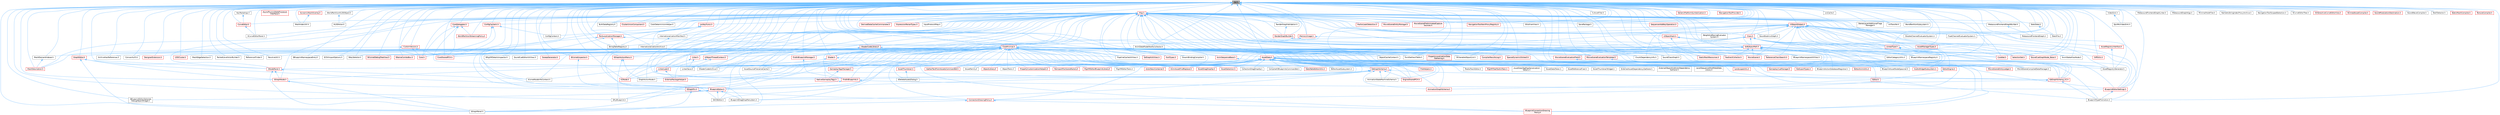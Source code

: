 digraph "Set.h"
{
 // INTERACTIVE_SVG=YES
 // LATEX_PDF_SIZE
  bgcolor="transparent";
  edge [fontname=Helvetica,fontsize=10,labelfontname=Helvetica,labelfontsize=10];
  node [fontname=Helvetica,fontsize=10,shape=box,height=0.2,width=0.4];
  Node1 [id="Node000001",label="Set.h",height=0.2,width=0.4,color="gray40", fillcolor="grey60", style="filled", fontcolor="black",tooltip=" "];
  Node1 -> Node2 [id="edge1_Node000001_Node000002",dir="back",color="steelblue1",style="solid",tooltip=" "];
  Node2 [id="Node000002",label="AnimDataModelNotifyCollector.h",height=0.2,width=0.4,color="grey40", fillcolor="white", style="filled",URL="$dc/d99/AnimDataModelNotifyCollector_8h.html",tooltip=" "];
  Node2 -> Node3 [id="edge2_Node000002_Node000003",dir="back",color="steelblue1",style="solid",tooltip=" "];
  Node3 [id="Node000003",label="AnimSequenceBase.h",height=0.2,width=0.4,color="red", fillcolor="#FFF0F0", style="filled",URL="$db/d58/AnimSequenceBase_8h.html",tooltip=" "];
  Node3 -> Node14 [id="edge3_Node000003_Node000014",dir="back",color="steelblue1",style="solid",tooltip=" "];
  Node14 [id="Node000014",label="EngineSharedPCH.h",height=0.2,width=0.4,color="red", fillcolor="#FFF0F0", style="filled",URL="$dc/dbb/EngineSharedPCH_8h.html",tooltip=" "];
  Node1 -> Node171 [id="edge4_Node000001_Node000171",dir="back",color="steelblue1",style="solid",tooltip=" "];
  Node171 [id="Node000171",label="AnimStateAliasNode.h",height=0.2,width=0.4,color="grey40", fillcolor="white", style="filled",URL="$d1/dd2/AnimStateAliasNode_8h.html",tooltip=" "];
  Node1 -> Node172 [id="edge5_Node000001_Node000172",dir="back",color="steelblue1",style="solid",tooltip=" "];
  Node172 [id="Node000172",label="ArchiveHasReferences.h",height=0.2,width=0.4,color="grey40", fillcolor="white", style="filled",URL="$d8/df1/ArchiveHasReferences_8h.html",tooltip=" "];
  Node1 -> Node173 [id="edge6_Node000001_Node000173",dir="back",color="steelblue1",style="solid",tooltip=" "];
  Node173 [id="Node000173",label="AssetData.h",height=0.2,width=0.4,color="red", fillcolor="#FFF0F0", style="filled",URL="$d9/d19/AssetData_8h.html",tooltip=" "];
  Node173 -> Node174 [id="edge7_Node000173_Node000174",dir="back",color="steelblue1",style="solid",tooltip=" "];
  Node174 [id="Node000174",label="ActorDescContainer.h",height=0.2,width=0.4,color="red", fillcolor="#FFF0F0", style="filled",URL="$de/df0/ActorDescContainer_8h.html",tooltip=" "];
  Node173 -> Node198 [id="edge8_Node000173_Node000198",dir="back",color="steelblue1",style="solid",tooltip=" "];
  Node198 [id="Node000198",label="AnimAssetFindReplace.h",height=0.2,width=0.4,color="red", fillcolor="#FFF0F0", style="filled",URL="$d2/d3f/AnimAssetFindReplace_8h.html",tooltip=" "];
  Node173 -> Node202 [id="edge9_Node000173_Node000202",dir="back",color="steelblue1",style="solid",tooltip=" "];
  Node202 [id="Node000202",label="AnimationGraphSchema.h",height=0.2,width=0.4,color="red", fillcolor="#FFF0F0", style="filled",URL="$dc/d75/AnimationGraphSchema_8h.html",tooltip=" "];
  Node173 -> Node205 [id="edge10_Node000173_Node000205",dir="back",color="steelblue1",style="solid",tooltip=" "];
  Node205 [id="Node000205",label="AnimationStateMachineSchema.h",height=0.2,width=0.4,color="grey40", fillcolor="white", style="filled",URL="$d7/d8c/AnimationStateMachineSchema_8h.html",tooltip=" "];
  Node173 -> Node206 [id="edge11_Node000173_Node000206",dir="back",color="steelblue1",style="solid",tooltip=" "];
  Node206 [id="Node000206",label="AssetDataTagMapSerialization\lDetails.h",height=0.2,width=0.4,color="grey40", fillcolor="white", style="filled",URL="$d5/d67/AssetDataTagMapSerializationDetails_8h.html",tooltip=" "];
  Node173 -> Node207 [id="edge12_Node000173_Node000207",dir="back",color="steelblue1",style="solid",tooltip=" "];
  Node207 [id="Node000207",label="AssetDataToken.h",height=0.2,width=0.4,color="grey40", fillcolor="white", style="filled",URL="$d2/da5/AssetDataToken_8h.html",tooltip=" "];
  Node173 -> Node208 [id="edge13_Node000173_Node000208",dir="back",color="steelblue1",style="solid",tooltip=" "];
  Node208 [id="Node000208",label="AssetDragDropOp.h",height=0.2,width=0.4,color="red", fillcolor="#FFF0F0", style="filled",URL="$df/dda/AssetDragDropOp_8h.html",tooltip=" "];
  Node173 -> Node210 [id="edge14_Node000173_Node000210",dir="back",color="steelblue1",style="solid",tooltip=" "];
  Node210 [id="Node000210",label="AssetReferenceFixer.h",height=0.2,width=0.4,color="grey40", fillcolor="white", style="filled",URL="$dd/da4/AssetReferenceFixer_8h.html",tooltip=" "];
  Node173 -> Node211 [id="edge15_Node000173_Node000211",dir="back",color="steelblue1",style="solid",tooltip=" "];
  Node211 [id="Node000211",label="AssetRegistryGenerator.h",height=0.2,width=0.4,color="grey40", fillcolor="white", style="filled",URL="$df/dd1/AssetRegistryGenerator_8h.html",tooltip=" "];
  Node173 -> Node212 [id="edge16_Node000173_Node000212",dir="back",color="steelblue1",style="solid",tooltip=" "];
  Node212 [id="Node000212",label="AssetSelection.h",height=0.2,width=0.4,color="red", fillcolor="#FFF0F0", style="filled",URL="$d2/d2c/AssetSelection_8h.html",tooltip=" "];
  Node173 -> Node219 [id="edge17_Node000173_Node000219",dir="back",color="steelblue1",style="solid",tooltip=" "];
  Node219 [id="Node000219",label="AssetSourceFilenameCache.h",height=0.2,width=0.4,color="grey40", fillcolor="white", style="filled",URL="$dd/d16/AssetSourceFilenameCache_8h.html",tooltip=" "];
  Node173 -> Node220 [id="edge18_Node000173_Node000220",dir="back",color="steelblue1",style="solid",tooltip=" "];
  Node220 [id="Node000220",label="AssetThumbnail.h",height=0.2,width=0.4,color="red", fillcolor="#FFF0F0", style="filled",URL="$d7/d61/AssetThumbnail_8h.html",tooltip=" "];
  Node220 -> Node229 [id="edge19_Node000220_Node000229",dir="back",color="steelblue1",style="solid",tooltip=" "];
  Node229 [id="Node000229",label="SDeleteAssetsDialog.h",height=0.2,width=0.4,color="grey40", fillcolor="white", style="filled",URL="$d7/d0d/SDeleteAssetsDialog_8h.html",tooltip=" "];
  Node173 -> Node230 [id="edge20_Node000173_Node000230",dir="back",color="steelblue1",style="solid",tooltip=" "];
  Node230 [id="Node000230",label="AssetThumbnailWidget.h",height=0.2,width=0.4,color="grey40", fillcolor="white", style="filled",URL="$d8/d2a/AssetThumbnailWidget_8h.html",tooltip=" "];
  Node173 -> Node231 [id="edge21_Node000173_Node000231",dir="back",color="steelblue1",style="solid",tooltip=" "];
  Node231 [id="Node000231",label="AudioWidgetSubsystem.h",height=0.2,width=0.4,color="red", fillcolor="#FFF0F0", style="filled",URL="$de/d1b/AudioWidgetSubsystem_8h.html",tooltip=" "];
  Node173 -> Node233 [id="edge22_Node000173_Node000233",dir="back",color="steelblue1",style="solid",tooltip=" "];
  Node233 [id="Node000233",label="BlueprintActionDatabaseRegistrar.h",height=0.2,width=0.4,color="grey40", fillcolor="white", style="filled",URL="$d5/d5d/BlueprintActionDatabaseRegistrar_8h.html",tooltip=" "];
  Node173 -> Node234 [id="edge23_Node000173_Node000234",dir="back",color="steelblue1",style="solid",tooltip=" "];
  Node234 [id="Node000234",label="BlueprintAssetNodeSpawner.h",height=0.2,width=0.4,color="grey40", fillcolor="white", style="filled",URL="$d2/d56/BlueprintAssetNodeSpawner_8h.html",tooltip=" "];
  Node173 -> Node235 [id="edge24_Node000173_Node000235",dir="back",color="steelblue1",style="solid",tooltip=" "];
  Node235 [id="Node000235",label="CollectionDragDropOp.h",height=0.2,width=0.4,color="grey40", fillcolor="white", style="filled",URL="$d6/d23/CollectionDragDropOp_8h.html",tooltip=" "];
  Node173 -> Node236 [id="edge25_Node000173_Node000236",dir="back",color="steelblue1",style="solid",tooltip=" "];
  Node236 [id="Node000236",label="CompileAllBlueprintsCommandlet.h",height=0.2,width=0.4,color="grey40", fillcolor="white", style="filled",URL="$d4/d7d/CompileAllBlueprintsCommandlet_8h.html",tooltip=" "];
  Node173 -> Node237 [id="edge26_Node000173_Node000237",dir="back",color="steelblue1",style="solid",tooltip=" "];
  Node237 [id="Node000237",label="DataTableEditorUtils.h",height=0.2,width=0.4,color="red", fillcolor="#FFF0F0", style="filled",URL="$d6/d6f/DataTableEditorUtils_8h.html",tooltip=" "];
  Node173 -> Node239 [id="edge27_Node000173_Node000239",dir="back",color="steelblue1",style="solid",tooltip=" "];
  Node239 [id="Node000239",label="EdGraphSchema.h",height=0.2,width=0.4,color="red", fillcolor="#FFF0F0", style="filled",URL="$d2/dce/EdGraphSchema_8h.html",tooltip=" "];
  Node239 -> Node202 [id="edge28_Node000239_Node000202",dir="back",color="steelblue1",style="solid",tooltip=" "];
  Node239 -> Node205 [id="edge29_Node000239_Node000205",dir="back",color="steelblue1",style="solid",tooltip=" "];
  Node239 -> Node243 [id="edge30_Node000239_Node000243",dir="back",color="steelblue1",style="solid",tooltip=" "];
  Node243 [id="Node000243",label="BlueprintDragDropMenuItem.h",height=0.2,width=0.4,color="grey40", fillcolor="white", style="filled",URL="$dc/deb/BlueprintDragDropMenuItem_8h.html",tooltip=" "];
  Node239 -> Node244 [id="edge31_Node000239_Node000244",dir="back",color="steelblue1",style="solid",tooltip=" "];
  Node244 [id="Node000244",label="BlueprintEditor.h",height=0.2,width=0.4,color="red", fillcolor="#FFF0F0", style="filled",URL="$df/d7d/BlueprintEditor_8h.html",tooltip=" "];
  Node244 -> Node243 [id="edge32_Node000244_Node000243",dir="back",color="steelblue1",style="solid",tooltip=" "];
  Node244 -> Node250 [id="edge33_Node000244_Node000250",dir="back",color="steelblue1",style="solid",tooltip=" "];
  Node250 [id="Node000250",label="SBlueprintEditorSelected\lDebugObjectWidget.h",height=0.2,width=0.4,color="grey40", fillcolor="white", style="filled",URL="$de/d6c/SBlueprintEditorSelectedDebugObjectWidget_8h.html",tooltip=" "];
  Node244 -> Node251 [id="edge34_Node000244_Node000251",dir="back",color="steelblue1",style="solid",tooltip=" "];
  Node251 [id="Node000251",label="SMyBlueprint.h",height=0.2,width=0.4,color="grey40", fillcolor="white", style="filled",URL="$d3/d34/SMyBlueprint_8h.html",tooltip=" "];
  Node244 -> Node252 [id="edge35_Node000244_Node000252",dir="back",color="steelblue1",style="solid",tooltip=" "];
  Node252 [id="Node000252",label="SSCSEditor.h",height=0.2,width=0.4,color="grey40", fillcolor="white", style="filled",URL="$d0/d2e/SSCSEditor_8h.html",tooltip=" "];
  Node239 -> Node392 [id="edge36_Node000239_Node000392",dir="back",color="steelblue1",style="solid",tooltip=" "];
  Node392 [id="Node000392",label="EdGraphSchema_K2.h",height=0.2,width=0.4,color="red", fillcolor="#FFF0F0", style="filled",URL="$d0/dcf/EdGraphSchema__K2_8h.html",tooltip=" "];
  Node392 -> Node202 [id="edge37_Node000392_Node000202",dir="back",color="steelblue1",style="solid",tooltip=" "];
  Node392 -> Node398 [id="edge38_Node000392_Node000398",dir="back",color="steelblue1",style="solid",tooltip=" "];
  Node398 [id="Node000398",label="BlueprintTypePromotion.h",height=0.2,width=0.4,color="grey40", fillcolor="white", style="filled",URL="$d2/d23/BlueprintTypePromotion_8h.html",tooltip=" "];
  Node239 -> Node14 [id="edge39_Node000239_Node000014",dir="back",color="steelblue1",style="solid",tooltip=" "];
  Node239 -> Node576 [id="edge40_Node000239_Node000576",dir="back",color="steelblue1",style="solid",tooltip=" "];
  Node576 [id="Node000576",label="FindInBlueprints.h",height=0.2,width=0.4,color="red", fillcolor="#FFF0F0", style="filled",URL="$d0/d27/FindInBlueprints_8h.html",tooltip=" "];
  Node576 -> Node244 [id="edge41_Node000576_Node000244",dir="back",color="steelblue1",style="solid",tooltip=" "];
  Node576 -> Node577 [id="edge42_Node000576_Node000577",dir="back",color="steelblue1",style="solid",tooltip=" "];
  Node577 [id="Node000577",label="BlueprintEditorSettings.h",height=0.2,width=0.4,color="red", fillcolor="#FFF0F0", style="filled",URL="$d4/dbc/BlueprintEditorSettings_8h.html",tooltip=" "];
  Node577 -> Node398 [id="edge43_Node000577_Node000398",dir="back",color="steelblue1",style="solid",tooltip=" "];
  Node239 -> Node579 [id="edge44_Node000239_Node000579",dir="back",color="steelblue1",style="solid",tooltip=" "];
  Node579 [id="Node000579",label="GraphActionNode.h",height=0.2,width=0.4,color="grey40", fillcolor="white", style="filled",URL="$dc/d7a/GraphActionNode_8h.html",tooltip=" "];
  Node173 -> Node392 [id="edge45_Node000173_Node000392",dir="back",color="steelblue1",style="solid",tooltip=" "];
  Node173 -> Node593 [id="edge46_Node000173_Node000593",dir="back",color="steelblue1",style="solid",tooltip=" "];
  Node593 [id="Node000593",label="Editor.h",height=0.2,width=0.4,color="red", fillcolor="#FFF0F0", style="filled",URL="$de/d6e/Editor_8h.html",tooltip=" "];
  Node173 -> Node685 [id="edge47_Node000173_Node000685",dir="back",color="steelblue1",style="solid",tooltip=" "];
  Node685 [id="Node000685",label="EditorAnimUtils.h",height=0.2,width=0.4,color="red", fillcolor="#FFF0F0", style="filled",URL="$d1/dd4/EditorAnimUtils_8h.html",tooltip=" "];
  Node173 -> Node686 [id="edge48_Node000173_Node000686",dir="back",color="steelblue1",style="solid",tooltip=" "];
  Node686 [id="Node000686",label="EditorAssetSubsystem.h",height=0.2,width=0.4,color="grey40", fillcolor="white", style="filled",URL="$df/d69/EditorAssetSubsystem_8h.html",tooltip=" "];
  Node173 -> Node687 [id="edge49_Node000173_Node000687",dir="back",color="steelblue1",style="solid",tooltip=" "];
  Node687 [id="Node000687",label="EditorEngine.h",height=0.2,width=0.4,color="red", fillcolor="#FFF0F0", style="filled",URL="$da/d0c/EditorEngine_8h.html",tooltip=" "];
  Node687 -> Node593 [id="edge50_Node000687_Node000593",dir="back",color="steelblue1",style="solid",tooltip=" "];
  Node173 -> Node14 [id="edge51_Node000173_Node000014",dir="back",color="steelblue1",style="solid",tooltip=" "];
  Node173 -> Node690 [id="edge52_Node000173_Node000690",dir="back",color="steelblue1",style="solid",tooltip=" "];
  Node690 [id="Node000690",label="ExternalAssetDependencyGatherer.h",height=0.2,width=0.4,color="grey40", fillcolor="white", style="filled",URL="$da/dbe/ExternalAssetDependencyGatherer_8h.html",tooltip=" "];
  Node173 -> Node691 [id="edge53_Node000173_Node000691",dir="back",color="steelblue1",style="solid",tooltip=" "];
  Node691 [id="Node000691",label="ExternalObjectAndActorDependency\lGatherer.h",height=0.2,width=0.4,color="grey40", fillcolor="white", style="filled",URL="$d3/d4e/ExternalObjectAndActorDependencyGatherer_8h.html",tooltip=" "];
  Node173 -> Node692 [id="edge54_Node000173_Node000692",dir="back",color="steelblue1",style="solid",tooltip=" "];
  Node692 [id="Node000692",label="ExternalPackageHelper.h",height=0.2,width=0.4,color="red", fillcolor="#FFF0F0", style="filled",URL="$d3/d2f/ExternalPackageHelper_8h.html",tooltip=" "];
  Node173 -> Node694 [id="edge55_Node000173_Node000694",dir="back",color="steelblue1",style="solid",tooltip=" "];
  Node694 [id="Node000694",label="FileHelpers.h",height=0.2,width=0.4,color="red", fillcolor="#FFF0F0", style="filled",URL="$d9/d82/FileHelpers_8h.html",tooltip=" "];
  Node173 -> Node696 [id="edge56_Node000173_Node000696",dir="back",color="steelblue1",style="solid",tooltip=" "];
  Node696 [id="Node000696",label="GameplayCueManager.h",height=0.2,width=0.4,color="red", fillcolor="#FFF0F0", style="filled",URL="$d7/d4e/GameplayCueManager_8h.html",tooltip=" "];
  Node173 -> Node699 [id="edge57_Node000173_Node000699",dir="back",color="steelblue1",style="solid",tooltip=" "];
  Node699 [id="Node000699",label="GameplayTagsManager.h",height=0.2,width=0.4,color="red", fillcolor="#FFF0F0", style="filled",URL="$d5/dc9/GameplayTagsManager_8h.html",tooltip=" "];
  Node699 -> Node703 [id="edge58_Node000699_Node000703",dir="back",color="steelblue1",style="solid",tooltip=" "];
  Node703 [id="Node000703",label="NativeGameplayTags.h",height=0.2,width=0.4,color="red", fillcolor="#FFF0F0", style="filled",URL="$da/d7f/NativeGameplayTags_8h.html",tooltip=" "];
  Node173 -> Node771 [id="edge59_Node000173_Node000771",dir="back",color="steelblue1",style="solid",tooltip=" "];
  Node771 [id="Node000771",label="GatherTextFromAssetsCommandlet.h",height=0.2,width=0.4,color="red", fillcolor="#FFF0F0", style="filled",URL="$df/da5/GatherTextFromAssetsCommandlet_8h.html",tooltip=" "];
  Node173 -> Node772 [id="edge60_Node000173_Node000772",dir="back",color="steelblue1",style="solid",tooltip=" "];
  Node772 [id="Node000772",label="IAssetFamily.h",height=0.2,width=0.4,color="grey40", fillcolor="white", style="filled",URL="$d5/d12/IAssetFamily_8h.html",tooltip=" "];
  Node173 -> Node773 [id="edge61_Node000173_Node000773",dir="back",color="steelblue1",style="solid",tooltip=" "];
  Node773 [id="Node000773",label="LandscapeUtils.h",height=0.2,width=0.4,color="red", fillcolor="#FFF0F0", style="filled",URL="$d0/dc0/LandscapeUtils_8h.html",tooltip=" "];
  Node173 -> Node784 [id="edge62_Node000173_Node000784",dir="back",color="steelblue1",style="solid",tooltip=" "];
  Node784 [id="Node000784",label="LevelSequenceShotMetaData\lLibrary.h",height=0.2,width=0.4,color="grey40", fillcolor="white", style="filled",URL="$d2/d37/LevelSequenceShotMetaDataLibrary_8h.html",tooltip=" "];
  Node173 -> Node785 [id="edge63_Node000173_Node000785",dir="back",color="steelblue1",style="solid",tooltip=" "];
  Node785 [id="Node000785",label="MediaTrackEditor.h",height=0.2,width=0.4,color="grey40", fillcolor="white", style="filled",URL="$d0/d41/MediaTrackEditor_8h.html",tooltip=" "];
  Node173 -> Node786 [id="edge64_Node000173_Node000786",dir="back",color="steelblue1",style="solid",tooltip=" "];
  Node786 [id="Node000786",label="NoExportTypes.h",height=0.2,width=0.4,color="red", fillcolor="#FFF0F0", style="filled",URL="$d3/d21/NoExportTypes_8h.html",tooltip=" "];
  Node173 -> Node891 [id="edge65_Node000173_Node000891",dir="back",color="steelblue1",style="solid",tooltip=" "];
  Node891 [id="Node000891",label="ObjectLibrary.h",height=0.2,width=0.4,color="red", fillcolor="#FFF0F0", style="filled",URL="$d8/de1/ObjectLibrary_8h.html",tooltip=" "];
  Node173 -> Node892 [id="edge66_Node000173_Node000892",dir="back",color="steelblue1",style="solid",tooltip=" "];
  Node892 [id="Node000892",label="ObjectTools.h",height=0.2,width=0.4,color="grey40", fillcolor="white", style="filled",URL="$d3/d71/ObjectTools_8h.html",tooltip=" "];
  Node173 -> Node893 [id="edge67_Node000173_Node000893",dir="back",color="steelblue1",style="solid",tooltip=" "];
  Node893 [id="Node000893",label="PropertyCustomizationHelpers.h",height=0.2,width=0.4,color="red", fillcolor="#FFF0F0", style="filled",URL="$d7/dd0/PropertyCustomizationHelpers_8h.html",tooltip=" "];
  Node173 -> Node895 [id="edge68_Node000173_Node000895",dir="back",color="steelblue1",style="solid",tooltip=" "];
  Node895 [id="Node000895",label="ReimportFbxSceneFactory.h",height=0.2,width=0.4,color="red", fillcolor="#FFF0F0", style="filled",URL="$dc/d5f/ReimportFbxSceneFactory_8h.html",tooltip=" "];
  Node173 -> Node409 [id="edge69_Node000173_Node000409",dir="back",color="steelblue1",style="solid",tooltip=" "];
  Node409 [id="Node000409",label="RigVMEditorBlueprintLibrary.h",height=0.2,width=0.4,color="red", fillcolor="#FFF0F0", style="filled",URL="$d9/d31/RigVMEditorBlueprintLibrary_8h.html",tooltip=" "];
  Node173 -> Node896 [id="edge70_Node000173_Node000896",dir="back",color="steelblue1",style="solid",tooltip=" "];
  Node896 [id="Node000896",label="RigVMEditorTools.h",height=0.2,width=0.4,color="grey40", fillcolor="white", style="filled",URL="$d5/ddd/RigVMEditorTools_8h.html",tooltip=" "];
  Node173 -> Node422 [id="edge71_Node000173_Node000422",dir="back",color="steelblue1",style="solid",tooltip=" "];
  Node422 [id="Node000422",label="RigVMTreeToolkitTask.h",height=0.2,width=0.4,color="red", fillcolor="#FFF0F0", style="filled",URL="$d1/dd5/RigVMTreeToolkitTask_8h.html",tooltip=" "];
  Node173 -> Node229 [id="edge72_Node000173_Node000229",dir="back",color="steelblue1",style="solid",tooltip=" "];
  Node1 -> Node902 [id="edge73_Node000001_Node000902",dir="back",color="steelblue1",style="solid",tooltip=" "];
  Node902 [id="Node000902",label="AssetManagerTypes.h",height=0.2,width=0.4,color="red", fillcolor="#FFF0F0", style="filled",URL="$d6/d98/AssetManagerTypes_8h.html",tooltip=" "];
  Node1 -> Node211 [id="edge74_Node000001_Node000211",dir="back",color="steelblue1",style="solid",tooltip=" "];
  Node1 -> Node906 [id="edge75_Node000001_Node000906",dir="back",color="steelblue1",style="solid",tooltip=" "];
  Node906 [id="Node000906",label="AssetRegistryInterface.h",height=0.2,width=0.4,color="red", fillcolor="#FFF0F0", style="filled",URL="$d5/d26/AssetRegistryInterface_8h.html",tooltip=" "];
  Node906 -> Node211 [id="edge76_Node000906_Node000211",dir="back",color="steelblue1",style="solid",tooltip=" "];
  Node1 -> Node219 [id="edge77_Node000001_Node000219",dir="back",color="steelblue1",style="solid",tooltip=" "];
  Node1 -> Node908 [id="edge78_Node000001_Node000908",dir="back",color="steelblue1",style="solid",tooltip=" "];
  Node908 [id="Node000908",label="AsyncPhysicsStateProcessor\lInterface.h",height=0.2,width=0.4,color="red", fillcolor="#FFF0F0", style="filled",URL="$da/d28/AsyncPhysicsStateProcessorInterface_8h.html",tooltip=" "];
  Node1 -> Node263 [id="edge79_Node000001_Node000263",dir="back",color="steelblue1",style="solid",tooltip=" "];
  Node263 [id="Node000263",label="BlueprintConnectionDrawing\lPolicy.h",height=0.2,width=0.4,color="red", fillcolor="#FFF0F0", style="filled",URL="$d2/dfc/BlueprintConnectionDrawingPolicy_8h.html",tooltip=" "];
  Node1 -> Node243 [id="edge80_Node000001_Node000243",dir="back",color="steelblue1",style="solid",tooltip=" "];
  Node1 -> Node244 [id="edge81_Node000001_Node000244",dir="back",color="steelblue1",style="solid",tooltip=" "];
  Node1 -> Node577 [id="edge82_Node000001_Node000577",dir="back",color="steelblue1",style="solid",tooltip=" "];
  Node1 -> Node2141 [id="edge83_Node000001_Node002141",dir="back",color="steelblue1",style="solid",tooltip=" "];
  Node2141 [id="Node002141",label="BlueprintNamespaceRegistry.h",height=0.2,width=0.4,color="grey40", fillcolor="white", style="filled",URL="$dc/dc7/BlueprintNamespaceRegistry_8h.html",tooltip=" "];
  Node1 -> Node2142 [id="edge84_Node000001_Node002142",dir="back",color="steelblue1",style="solid",tooltip=" "];
  Node2142 [id="Node002142",label="BlueprintNamespaceUtilities.h",height=0.2,width=0.4,color="grey40", fillcolor="white", style="filled",URL="$dc/d43/BlueprintNamespaceUtilities_8h.html",tooltip=" "];
  Node1 -> Node398 [id="edge85_Node000001_Node000398",dir="back",color="steelblue1",style="solid",tooltip=" "];
  Node1 -> Node2143 [id="edge86_Node000001_Node002143",dir="back",color="steelblue1",style="solid",tooltip=" "];
  Node2143 [id="Node002143",label="BulkDataRegistry.h",height=0.2,width=0.4,color="grey40", fillcolor="white", style="filled",URL="$da/db4/BulkDataRegistry_8h.html",tooltip=" "];
  Node1 -> Node2144 [id="edge87_Node000001_Node002144",dir="back",color="steelblue1",style="solid",tooltip=" "];
  Node2144 [id="Node002144",label="ChunkDependencyInfo.h",height=0.2,width=0.4,color="grey40", fillcolor="white", style="filled",URL="$da/da2/ChunkDependencyInfo_8h.html",tooltip=" "];
  Node1 -> Node2145 [id="edge88_Node000001_Node002145",dir="back",color="steelblue1",style="solid",tooltip=" "];
  Node2145 [id="Node002145",label="Class.h",height=0.2,width=0.4,color="red", fillcolor="#FFF0F0", style="filled",URL="$d4/d05/Class_8h.html",tooltip=" "];
  Node2145 -> Node173 [id="edge89_Node002145_Node000173",dir="back",color="steelblue1",style="solid",tooltip=" "];
  Node2145 -> Node902 [id="edge90_Node002145_Node000902",dir="back",color="steelblue1",style="solid",tooltip=" "];
  Node2145 -> Node231 [id="edge91_Node002145_Node000231",dir="back",color="steelblue1",style="solid",tooltip=" "];
  Node2145 -> Node233 [id="edge92_Node002145_Node000233",dir="back",color="steelblue1",style="solid",tooltip=" "];
  Node2145 -> Node234 [id="edge93_Node002145_Node000234",dir="back",color="steelblue1",style="solid",tooltip=" "];
  Node2145 -> Node577 [id="edge94_Node002145_Node000577",dir="back",color="steelblue1",style="solid",tooltip=" "];
  Node2145 -> Node4158 [id="edge95_Node002145_Node004158",dir="back",color="steelblue1",style="solid",tooltip=" "];
  Node4158 [id="Node004158",label="CoreNet.h",height=0.2,width=0.4,color="red", fillcolor="#FFF0F0", style="filled",URL="$da/d1a/CoreNet_8h.html",tooltip=" "];
  Node2145 -> Node392 [id="edge96_Node002145_Node000392",dir="back",color="steelblue1",style="solid",tooltip=" "];
  Node2145 -> Node4181 [id="edge97_Node002145_Node004181",dir="back",color="steelblue1",style="solid",tooltip=" "];
  Node4181 [id="Node004181",label="EditorCategoryUtils.h",height=0.2,width=0.4,color="grey40", fillcolor="white", style="filled",URL="$d9/d6e/EditorCategoryUtils_8h.html",tooltip=" "];
  Node2145 -> Node4655 [id="edge98_Node002145_Node004655",dir="back",color="steelblue1",style="solid",tooltip=" "];
  Node4655 [id="Node004655",label="MovieSceneEvaluationField.h",height=0.2,width=0.4,color="red", fillcolor="#FFF0F0", style="filled",URL="$d6/d5d/MovieSceneEvaluationField_8h.html",tooltip=" "];
  Node4655 -> Node2007 [id="edge99_Node004655_Node002007",dir="back",color="steelblue1",style="solid",tooltip=" "];
  Node2007 [id="Node002007",label="MovieSceneCompiledDataManager.h",height=0.2,width=0.4,color="grey40", fillcolor="white", style="filled",URL="$d7/d59/MovieSceneCompiledDataManager_8h.html",tooltip=" "];
  Node4655 -> Node3310 [id="edge100_Node004655_Node003310",dir="back",color="steelblue1",style="solid",tooltip=" "];
  Node3310 [id="Node003310",label="MovieSceneEntityLedger.h",height=0.2,width=0.4,color="red", fillcolor="#FFF0F0", style="filled",URL="$d6/d4e/MovieSceneEntityLedger_8h.html",tooltip=" "];
  Node2145 -> Node2006 [id="edge101_Node002145_Node002006",dir="back",color="steelblue1",style="solid",tooltip=" "];
  Node2006 [id="Node002006",label="MovieSceneEvaluationTemplate.h",height=0.2,width=0.4,color="red", fillcolor="#FFF0F0", style="filled",URL="$d9/d34/MovieSceneEvaluationTemplate_8h.html",tooltip=" "];
  Node2006 -> Node2007 [id="edge102_Node002006_Node002007",dir="back",color="steelblue1",style="solid",tooltip=" "];
  Node2145 -> Node4750 [id="edge103_Node002145_Node004750",dir="back",color="steelblue1",style="solid",tooltip=" "];
  Node4750 [id="Node004750",label="SoftObjectPath.h",height=0.2,width=0.4,color="red", fillcolor="#FFF0F0", style="filled",URL="$d3/dc8/SoftObjectPath_8h.html",tooltip=" "];
  Node4750 -> Node173 [id="edge104_Node004750_Node000173",dir="back",color="steelblue1",style="solid",tooltip=" "];
  Node4750 -> Node211 [id="edge105_Node004750_Node000211",dir="back",color="steelblue1",style="solid",tooltip=" "];
  Node4750 -> Node244 [id="edge106_Node004750_Node000244",dir="back",color="steelblue1",style="solid",tooltip=" "];
  Node4750 -> Node577 [id="edge107_Node004750_Node000577",dir="back",color="steelblue1",style="solid",tooltip=" "];
  Node4750 -> Node2141 [id="edge108_Node004750_Node002141",dir="back",color="steelblue1",style="solid",tooltip=" "];
  Node4750 -> Node2142 [id="edge109_Node004750_Node002142",dir="back",color="steelblue1",style="solid",tooltip=" "];
  Node4750 -> Node4158 [id="edge110_Node004750_Node004158",dir="back",color="steelblue1",style="solid",tooltip=" "];
  Node4750 -> Node392 [id="edge111_Node004750_Node000392",dir="back",color="steelblue1",style="solid",tooltip=" "];
  Node4750 -> Node696 [id="edge112_Node004750_Node000696",dir="back",color="steelblue1",style="solid",tooltip=" "];
  Node4750 -> Node2602 [id="edge113_Node004750_Node002602",dir="back",color="steelblue1",style="solid",tooltip=" "];
  Node2602 [id="Node002602",label="LinkerLoad.h",height=0.2,width=0.4,color="red", fillcolor="#FFF0F0", style="filled",URL="$d7/def/LinkerLoad_8h.html",tooltip=" "];
  Node2602 -> Node692 [id="edge114_Node002602_Node000692",dir="back",color="steelblue1",style="solid",tooltip=" "];
  Node2602 -> Node2286 [id="edge115_Node002602_Node002286",dir="back",color="steelblue1",style="solid",tooltip=" "];
  Node2286 [id="Node002286",label="K2Node.h",height=0.2,width=0.4,color="red", fillcolor="#FFF0F0", style="filled",URL="$d5/d94/K2Node_8h.html",tooltip=" "];
  Node4750 -> Node4764 [id="edge116_Node004750_Node004764",dir="back",color="steelblue1",style="solid",tooltip=" "];
  Node4764 [id="Node004764",label="LinkerSave.h",height=0.2,width=0.4,color="grey40", fillcolor="white", style="filled",URL="$d5/d31/LinkerSave_8h.html",tooltip=" "];
  Node4750 -> Node2751 [id="edge117_Node004750_Node002751",dir="back",color="steelblue1",style="solid",tooltip=" "];
  Node2751 [id="Node002751",label="MovieScene.h",height=0.2,width=0.4,color="red", fillcolor="#FFF0F0", style="filled",URL="$df/da9/MovieScene_8h.html",tooltip=" "];
  Node4750 -> Node786 [id="edge118_Node004750_Node000786",dir="back",color="steelblue1",style="solid",tooltip=" "];
  Node4750 -> Node4765 [id="edge119_Node004750_Node004765",dir="back",color="steelblue1",style="solid",tooltip=" "];
  Node4765 [id="Node004765",label="RedirectCollector.h",height=0.2,width=0.4,color="red", fillcolor="#FFF0F0", style="filled",URL="$d2/d51/RedirectCollector_8h.html",tooltip=" "];
  Node2145 -> Node2603 [id="edge120_Node002145_Node002603",dir="back",color="steelblue1",style="solid",tooltip=" "];
  Node2603 [id="Node002603",label="UnrealType.h",height=0.2,width=0.4,color="red", fillcolor="#FFF0F0", style="filled",URL="$d6/d2f/UnrealType_8h.html",tooltip=" "];
  Node2603 -> Node2841 [id="edge121_Node002603_Node002841",dir="back",color="steelblue1",style="solid",tooltip=" "];
  Node2841 [id="Node002841",label="DiffUtils.h",height=0.2,width=0.4,color="red", fillcolor="#FFF0F0", style="filled",URL="$d4/d91/DiffUtils_8h.html",tooltip=" "];
  Node2603 -> Node685 [id="edge122_Node002603_Node000685",dir="back",color="steelblue1",style="solid",tooltip=" "];
  Node1 -> Node1248 [id="edge123_Node000001_Node001248",dir="back",color="steelblue1",style="solid",tooltip=" "];
  Node1248 [id="Node001248",label="ClusterUnionComponent.h",height=0.2,width=0.4,color="red", fillcolor="#FFF0F0", style="filled",URL="$d0/d16/ClusterUnionComponent_8h.html",tooltip=" "];
  Node1 -> Node2366 [id="edge124_Node000001_Node002366",dir="back",color="steelblue1",style="solid",tooltip=" "];
  Node2366 [id="Node002366",label="CompilerResultsLog.h",height=0.2,width=0.4,color="red", fillcolor="#FFF0F0", style="filled",URL="$dc/d68/CompilerResultsLog_8h.html",tooltip=" "];
  Node1 -> Node5051 [id="edge125_Node000001_Node005051",dir="back",color="steelblue1",style="solid",tooltip=" "];
  Node5051 [id="Node005051",label="ConfigCacheIni.h",height=0.2,width=0.4,color="red", fillcolor="#FFF0F0", style="filled",URL="$dd/d3f/ConfigCacheIni_8h.html",tooltip=" "];
  Node5051 -> Node5052 [id="edge126_Node005051_Node005052",dir="back",color="steelblue1",style="solid",tooltip=" "];
  Node5052 [id="Node005052",label="ConfigContext.h",height=0.2,width=0.4,color="grey40", fillcolor="white", style="filled",URL="$d7/d2e/ConfigContext_8h.html",tooltip=" "];
  Node5051 -> Node5053 [id="edge127_Node005051_Node005053",dir="back",color="steelblue1",style="solid",tooltip=" "];
  Node5053 [id="Node005053",label="Core.h",height=0.2,width=0.4,color="red", fillcolor="#FFF0F0", style="filled",URL="$d6/dd7/Core_8h.html",tooltip=" "];
  Node5051 -> Node5054 [id="edge128_Node005051_Node005054",dir="back",color="steelblue1",style="solid",tooltip=" "];
  Node5054 [id="Node005054",label="CoreSharedPCH.h",height=0.2,width=0.4,color="red", fillcolor="#FFF0F0", style="filled",URL="$d8/de5/CoreSharedPCH_8h.html",tooltip=" "];
  Node1 -> Node5052 [id="edge129_Node000001_Node005052",dir="back",color="steelblue1",style="solid",tooltip=" "];
  Node1 -> Node262 [id="edge130_Node000001_Node000262",dir="back",color="steelblue1",style="solid",tooltip=" "];
  Node262 [id="Node000262",label="ConnectionDrawingPolicy.h",height=0.2,width=0.4,color="red", fillcolor="#FFF0F0", style="filled",URL="$d5/dc8/ConnectionDrawingPolicy_8h.html",tooltip=" "];
  Node262 -> Node263 [id="edge131_Node000262_Node000263",dir="back",color="steelblue1",style="solid",tooltip=" "];
  Node262 -> Node265 [id="edge132_Node000262_Node000265",dir="back",color="steelblue1",style="solid",tooltip=" "];
  Node265 [id="Node000265",label="SGraphPanel.h",height=0.2,width=0.4,color="grey40", fillcolor="white", style="filled",URL="$d2/dcf/SGraphPanel_8h.html",tooltip=" "];
  Node1 -> Node5060 [id="edge133_Node000001_Node005060",dir="back",color="steelblue1",style="solid",tooltip=" "];
  Node5060 [id="Node005060",label="ConvexHull3.h",height=0.2,width=0.4,color="grey40", fillcolor="white", style="filled",URL="$d2/d83/ConvexHull3_8h.html",tooltip=" "];
  Node1 -> Node5061 [id="edge134_Node000001_Node005061",dir="back",color="steelblue1",style="solid",tooltip=" "];
  Node5061 [id="Node005061",label="CookDeterminismHelper.h",height=0.2,width=0.4,color="grey40", fillcolor="white", style="filled",URL="$da/d94/CookDeterminismHelper_8h.html",tooltip=" "];
  Node1 -> Node5053 [id="edge135_Node000001_Node005053",dir="back",color="steelblue1",style="solid",tooltip=" "];
  Node1 -> Node5062 [id="edge136_Node000001_Node005062",dir="back",color="steelblue1",style="solid",tooltip=" "];
  Node5062 [id="Node005062",label="CoreDelegates.h",height=0.2,width=0.4,color="red", fillcolor="#FFF0F0", style="filled",URL="$d9/dc2/CoreDelegates_8h.html",tooltip=" "];
  Node5062 -> Node5053 [id="edge137_Node005062_Node005053",dir="back",color="steelblue1",style="solid",tooltip=" "];
  Node5062 -> Node5054 [id="edge138_Node005062_Node005054",dir="back",color="steelblue1",style="solid",tooltip=" "];
  Node5062 -> Node5068 [id="edge139_Node005062_Node005068",dir="back",color="steelblue1",style="solid",tooltip=" "];
  Node5068 [id="Node005068",label="ShaderCodeArchive.h",height=0.2,width=0.4,color="grey40", fillcolor="white", style="filled",URL="$d4/dfd/ShaderCodeArchive_8h.html",tooltip=" "];
  Node5062 -> Node193 [id="edge140_Node005062_Node000193",dir="back",color="steelblue1",style="solid",tooltip=" "];
  Node193 [id="Node000193",label="WorldPartitionStreamingPolicy.h",height=0.2,width=0.4,color="red", fillcolor="#FFF0F0", style="filled",URL="$d8/d37/WorldPartitionStreamingPolicy_8h.html",tooltip=" "];
  Node1 -> Node5069 [id="edge141_Node000001_Node005069",dir="back",color="steelblue1",style="solid",tooltip=" "];
  Node5069 [id="Node005069",label="CoreMinimal.h",height=0.2,width=0.4,color="red", fillcolor="#FFF0F0", style="filled",URL="$d7/d67/CoreMinimal_8h.html",tooltip=" "];
  Node5069 -> Node174 [id="edge142_Node005069_Node000174",dir="back",color="steelblue1",style="solid",tooltip=" "];
  Node5069 -> Node198 [id="edge143_Node005069_Node000198",dir="back",color="steelblue1",style="solid",tooltip=" "];
  Node5069 -> Node3 [id="edge144_Node005069_Node000003",dir="back",color="steelblue1",style="solid",tooltip=" "];
  Node5069 -> Node171 [id="edge145_Node005069_Node000171",dir="back",color="steelblue1",style="solid",tooltip=" "];
  Node5069 -> Node202 [id="edge146_Node005069_Node000202",dir="back",color="steelblue1",style="solid",tooltip=" "];
  Node5069 -> Node205 [id="edge147_Node005069_Node000205",dir="back",color="steelblue1",style="solid",tooltip=" "];
  Node5069 -> Node172 [id="edge148_Node005069_Node000172",dir="back",color="steelblue1",style="solid",tooltip=" "];
  Node5069 -> Node208 [id="edge149_Node005069_Node000208",dir="back",color="steelblue1",style="solid",tooltip=" "];
  Node5069 -> Node212 [id="edge150_Node005069_Node000212",dir="back",color="steelblue1",style="solid",tooltip=" "];
  Node5069 -> Node219 [id="edge151_Node005069_Node000219",dir="back",color="steelblue1",style="solid",tooltip=" "];
  Node5069 -> Node220 [id="edge152_Node005069_Node000220",dir="back",color="steelblue1",style="solid",tooltip=" "];
  Node5069 -> Node231 [id="edge153_Node005069_Node000231",dir="back",color="steelblue1",style="solid",tooltip=" "];
  Node5069 -> Node233 [id="edge154_Node005069_Node000233",dir="back",color="steelblue1",style="solid",tooltip=" "];
  Node5069 -> Node234 [id="edge155_Node005069_Node000234",dir="back",color="steelblue1",style="solid",tooltip=" "];
  Node5069 -> Node263 [id="edge156_Node005069_Node000263",dir="back",color="steelblue1",style="solid",tooltip=" "];
  Node5069 -> Node243 [id="edge157_Node005069_Node000243",dir="back",color="steelblue1",style="solid",tooltip=" "];
  Node5069 -> Node244 [id="edge158_Node005069_Node000244",dir="back",color="steelblue1",style="solid",tooltip=" "];
  Node5069 -> Node577 [id="edge159_Node005069_Node000577",dir="back",color="steelblue1",style="solid",tooltip=" "];
  Node5069 -> Node2141 [id="edge160_Node005069_Node002141",dir="back",color="steelblue1",style="solid",tooltip=" "];
  Node5069 -> Node2142 [id="edge161_Node005069_Node002142",dir="back",color="steelblue1",style="solid",tooltip=" "];
  Node5069 -> Node398 [id="edge162_Node005069_Node000398",dir="back",color="steelblue1",style="solid",tooltip=" "];
  Node5069 -> Node2144 [id="edge163_Node005069_Node002144",dir="back",color="steelblue1",style="solid",tooltip=" "];
  Node5069 -> Node235 [id="edge164_Node005069_Node000235",dir="back",color="steelblue1",style="solid",tooltip=" "];
  Node5069 -> Node236 [id="edge165_Node005069_Node000236",dir="back",color="steelblue1",style="solid",tooltip=" "];
  Node5069 -> Node2366 [id="edge166_Node005069_Node002366",dir="back",color="steelblue1",style="solid",tooltip=" "];
  Node5069 -> Node262 [id="edge167_Node005069_Node000262",dir="back",color="steelblue1",style="solid",tooltip=" "];
  Node5069 -> Node5060 [id="edge168_Node005069_Node005060",dir="back",color="steelblue1",style="solid",tooltip=" "];
  Node5069 -> Node5053 [id="edge169_Node005069_Node005053",dir="back",color="steelblue1",style="solid",tooltip=" "];
  Node5069 -> Node5054 [id="edge170_Node005069_Node005054",dir="back",color="steelblue1",style="solid",tooltip=" "];
  Node5069 -> Node237 [id="edge171_Node005069_Node000237",dir="back",color="steelblue1",style="solid",tooltip=" "];
  Node5069 -> Node4014 [id="edge172_Node005069_Node004014",dir="back",color="steelblue1",style="solid",tooltip=" "];
  Node4014 [id="Node004014",label="DesignerExtension.h",height=0.2,width=0.4,color="red", fillcolor="#FFF0F0", style="filled",URL="$d2/d1b/DesignerExtension_8h.html",tooltip=" "];
  Node5069 -> Node239 [id="edge173_Node005069_Node000239",dir="back",color="steelblue1",style="solid",tooltip=" "];
  Node5069 -> Node392 [id="edge174_Node005069_Node000392",dir="back",color="steelblue1",style="solid",tooltip=" "];
  Node5069 -> Node2389 [id="edge175_Node005069_Node002389",dir="back",color="steelblue1",style="solid",tooltip=" "];
  Node2389 [id="Node002389",label="EdGraphUtilities.h",height=0.2,width=0.4,color="red", fillcolor="#FFF0F0", style="filled",URL="$da/db8/EdGraphUtilities_8h.html",tooltip=" "];
  Node5069 -> Node593 [id="edge176_Node005069_Node000593",dir="back",color="steelblue1",style="solid",tooltip=" "];
  Node5069 -> Node685 [id="edge177_Node005069_Node000685",dir="back",color="steelblue1",style="solid",tooltip=" "];
  Node5069 -> Node686 [id="edge178_Node005069_Node000686",dir="back",color="steelblue1",style="solid",tooltip=" "];
  Node5069 -> Node4181 [id="edge179_Node005069_Node004181",dir="back",color="steelblue1",style="solid",tooltip=" "];
  Node5069 -> Node687 [id="edge180_Node005069_Node000687",dir="back",color="steelblue1",style="solid",tooltip=" "];
  Node5069 -> Node694 [id="edge181_Node005069_Node000694",dir="back",color="steelblue1",style="solid",tooltip=" "];
  Node5069 -> Node2281 [id="edge182_Node005069_Node002281",dir="back",color="steelblue1",style="solid",tooltip=" "];
  Node2281 [id="Node002281",label="FindInBlueprintManager.h",height=0.2,width=0.4,color="red", fillcolor="#FFF0F0", style="filled",URL="$db/d3b/FindInBlueprintManager_8h.html",tooltip=" "];
  Node2281 -> Node576 [id="edge183_Node002281_Node000576",dir="back",color="steelblue1",style="solid",tooltip=" "];
  Node5069 -> Node576 [id="edge184_Node005069_Node000576",dir="back",color="steelblue1",style="solid",tooltip=" "];
  Node5069 -> Node4060 [id="edge185_Node005069_Node004060",dir="back",color="steelblue1",style="solid",tooltip=" "];
  Node4060 [id="Node004060",label="FontTypes.h",height=0.2,width=0.4,color="red", fillcolor="#FFF0F0", style="filled",URL="$d9/dd5/FontTypes_8h.html",tooltip=" "];
  Node5069 -> Node696 [id="edge186_Node005069_Node000696",dir="back",color="steelblue1",style="solid",tooltip=" "];
  Node5069 -> Node699 [id="edge187_Node005069_Node000699",dir="back",color="steelblue1",style="solid",tooltip=" "];
  Node5069 -> Node771 [id="edge188_Node005069_Node000771",dir="back",color="steelblue1",style="solid",tooltip=" "];
  Node5069 -> Node1608 [id="edge189_Node005069_Node001608",dir="back",color="steelblue1",style="solid",tooltip=" "];
  Node1608 [id="Node001608",label="GraphEditor.h",height=0.2,width=0.4,color="red", fillcolor="#FFF0F0", style="filled",URL="$dc/dc5/GraphEditor_8h.html",tooltip=" "];
  Node1608 -> Node244 [id="edge190_Node001608_Node000244",dir="back",color="steelblue1",style="solid",tooltip=" "];
  Node1608 -> Node339 [id="edge191_Node001608_Node000339",dir="back",color="steelblue1",style="solid",tooltip=" "];
  Node339 [id="Node000339",label="SGraphNode.h",height=0.2,width=0.4,color="red", fillcolor="#FFF0F0", style="filled",URL="$d2/d30/SGraphNode_8h.html",tooltip=" "];
  Node339 -> Node265 [id="edge192_Node000339_Node000265",dir="back",color="steelblue1",style="solid",tooltip=" "];
  Node339 -> Node356 [id="edge193_Node000339_Node000356",dir="back",color="steelblue1",style="solid",tooltip=" "];
  Node356 [id="Node000356",label="SGraphPin.h",height=0.2,width=0.4,color="red", fillcolor="#FFF0F0", style="filled",URL="$d1/dd1/SGraphPin_8h.html",tooltip=" "];
  Node356 -> Node262 [id="edge194_Node000356_Node000262",dir="back",color="steelblue1",style="solid",tooltip=" "];
  Node356 -> Node265 [id="edge195_Node000356_Node000265",dir="back",color="steelblue1",style="solid",tooltip=" "];
  Node1608 -> Node265 [id="edge196_Node001608_Node000265",dir="back",color="steelblue1",style="solid",tooltip=" "];
  Node1608 -> Node1612 [id="edge197_Node001608_Node001612",dir="back",color="steelblue1",style="solid",tooltip=" "];
  Node1612 [id="Node001612",label="SNodePanel.h",height=0.2,width=0.4,color="red", fillcolor="#FFF0F0", style="filled",URL="$da/db1/SNodePanel_8h.html",tooltip=" "];
  Node1612 -> Node1613 [id="edge198_Node001612_Node001613",dir="back",color="steelblue1",style="solid",tooltip=" "];
  Node1613 [id="Node001613",label="KismetNodeInfoContext.h",height=0.2,width=0.4,color="grey40", fillcolor="white", style="filled",URL="$d3/dfc/KismetNodeInfoContext_8h.html",tooltip=" "];
  Node1612 -> Node339 [id="edge199_Node001612_Node000339",dir="back",color="steelblue1",style="solid",tooltip=" "];
  Node1612 -> Node265 [id="edge200_Node001612_Node000265",dir="back",color="steelblue1",style="solid",tooltip=" "];
  Node5069 -> Node3775 [id="edge201_Node005069_Node003775",dir="back",color="steelblue1",style="solid",tooltip=" "];
  Node3775 [id="Node003775",label="GroomBindingCompiler.h",height=0.2,width=0.4,color="grey40", fillcolor="white", style="filled",URL="$d6/def/GroomBindingCompiler_8h.html",tooltip=" "];
  Node5069 -> Node772 [id="edge202_Node005069_Node000772",dir="back",color="steelblue1",style="solid",tooltip=" "];
  Node5069 -> Node2286 [id="edge203_Node005069_Node002286",dir="back",color="steelblue1",style="solid",tooltip=" "];
  Node5069 -> Node1613 [id="edge204_Node005069_Node001613",dir="back",color="steelblue1",style="solid",tooltip=" "];
  Node5069 -> Node6600 [id="edge205_Node005069_Node006600",dir="back",color="steelblue1",style="solid",tooltip=" "];
  Node6600 [id="Node006600",label="LODCluster.h",height=0.2,width=0.4,color="red", fillcolor="#FFF0F0", style="filled",URL="$d4/dd7/LODCluster_8h.html",tooltip=" "];
  Node5069 -> Node773 [id="edge206_Node005069_Node000773",dir="back",color="steelblue1",style="solid",tooltip=" "];
  Node5069 -> Node4763 [id="edge207_Node005069_Node004763",dir="back",color="steelblue1",style="solid",tooltip=" "];
  Node4763 [id="Node004763",label="Linker.h",height=0.2,width=0.4,color="red", fillcolor="#FFF0F0", style="filled",URL="$d8/d3d/Linker_8h.html",tooltip=" "];
  Node4763 -> Node2602 [id="edge208_Node004763_Node002602",dir="back",color="steelblue1",style="solid",tooltip=" "];
  Node4763 -> Node4764 [id="edge209_Node004763_Node004764",dir="back",color="steelblue1",style="solid",tooltip=" "];
  Node5069 -> Node2602 [id="edge210_Node005069_Node002602",dir="back",color="steelblue1",style="solid",tooltip=" "];
  Node5069 -> Node4764 [id="edge211_Node005069_Node004764",dir="back",color="steelblue1",style="solid",tooltip=" "];
  Node5069 -> Node5908 [id="edge212_Node005069_Node005908",dir="back",color="steelblue1",style="solid",tooltip=" "];
  Node5908 [id="Node005908",label="MeshEdgeSelection.h",height=0.2,width=0.4,color="grey40", fillcolor="white", style="filled",URL="$d2/d19/MeshEdgeSelection_8h.html",tooltip=" "];
  Node5069 -> Node5213 [id="edge213_Node005069_Node005213",dir="back",color="steelblue1",style="solid",tooltip=" "];
  Node5213 [id="Node005213",label="MeshElementIndexer.h",height=0.2,width=0.4,color="grey40", fillcolor="white", style="filled",URL="$db/d4c/MeshElementIndexer_8h.html",tooltip=" "];
  Node5213 -> Node5203 [id="edge214_Node005213_Node005203",dir="back",color="steelblue1",style="solid",tooltip=" "];
  Node5203 [id="Node005203",label="MeshDescription.h",height=0.2,width=0.4,color="red", fillcolor="#FFF0F0", style="filled",URL="$d5/d91/MeshDescription_8h.html",tooltip=" "];
  Node5069 -> Node2751 [id="edge215_Node005069_Node002751",dir="back",color="steelblue1",style="solid",tooltip=" "];
  Node5069 -> Node4655 [id="edge216_Node005069_Node004655",dir="back",color="steelblue1",style="solid",tooltip=" "];
  Node5069 -> Node2006 [id="edge217_Node005069_Node002006",dir="back",color="steelblue1",style="solid",tooltip=" "];
  Node5069 -> Node703 [id="edge218_Node005069_Node000703",dir="back",color="steelblue1",style="solid",tooltip=" "];
  Node5069 -> Node6120 [id="edge219_Node005069_Node006120",dir="back",color="steelblue1",style="solid",tooltip=" "];
  Node6120 [id="Node006120",label="ObjectCacheContext.h",height=0.2,width=0.4,color="grey40", fillcolor="white", style="filled",URL="$d6/df2/ObjectCacheContext_8h.html",tooltip=" "];
  Node5069 -> Node891 [id="edge220_Node005069_Node000891",dir="back",color="steelblue1",style="solid",tooltip=" "];
  Node5069 -> Node892 [id="edge221_Node005069_Node000892",dir="back",color="steelblue1",style="solid",tooltip=" "];
  Node5069 -> Node2024 [id="edge222_Node005069_Node002024",dir="back",color="steelblue1",style="solid",tooltip=" "];
  Node2024 [id="Node002024",label="PackedLevelActorBuilder.h",height=0.2,width=0.4,color="grey40", fillcolor="white", style="filled",URL="$d4/d58/PackedLevelActorBuilder_8h.html",tooltip=" "];
  Node5069 -> Node6927 [id="edge223_Node005069_Node006927",dir="back",color="steelblue1",style="solid",tooltip=" "];
  Node6927 [id="Node006927",label="PipelineCacheUtilities.h",height=0.2,width=0.4,color="grey40", fillcolor="white", style="filled",URL="$dc/d1d/PipelineCacheUtilities_8h.html",tooltip=" "];
  Node5069 -> Node6962 [id="edge224_Node005069_Node006962",dir="back",color="steelblue1",style="solid",tooltip=" "];
  Node6962 [id="Node006962",label="PointSetHashTable.h",height=0.2,width=0.4,color="grey40", fillcolor="white", style="filled",URL="$dd/d74/PointSetHashTable_8h.html",tooltip=" "];
  Node5069 -> Node893 [id="edge225_Node005069_Node000893",dir="back",color="steelblue1",style="solid",tooltip=" "];
  Node5069 -> Node6977 [id="edge226_Node005069_Node006977",dir="back",color="steelblue1",style="solid",tooltip=" "];
  Node6977 [id="Node006977",label="PropertyLocalizationData\lGathering.h",height=0.2,width=0.4,color="red", fillcolor="#FFF0F0", style="filled",URL="$d7/d2c/PropertyLocalizationDataGathering_8h.html",tooltip=" "];
  Node5069 -> Node4765 [id="edge227_Node005069_Node004765",dir="back",color="steelblue1",style="solid",tooltip=" "];
  Node5069 -> Node2928 [id="edge228_Node005069_Node002928",dir="back",color="steelblue1",style="solid",tooltip=" "];
  Node2928 [id="Node002928",label="ReferenceChainSearch.h",height=0.2,width=0.4,color="red", fillcolor="#FFF0F0", style="filled",URL="$d3/db7/ReferenceChainSearch_8h.html",tooltip=" "];
  Node5069 -> Node6998 [id="edge229_Node005069_Node006998",dir="back",color="steelblue1",style="solid",tooltip=" "];
  Node6998 [id="Node006998",label="ReferencerFinder.h",height=0.2,width=0.4,color="grey40", fillcolor="white", style="filled",URL="$dd/df4/ReferencerFinder_8h.html",tooltip=" "];
  Node5069 -> Node895 [id="edge230_Node005069_Node000895",dir="back",color="steelblue1",style="solid",tooltip=" "];
  Node5069 -> Node7018 [id="edge231_Node005069_Node007018",dir="back",color="steelblue1",style="solid",tooltip=" "];
  Node7018 [id="Node007018",label="RevolveUtil.h",height=0.2,width=0.4,color="grey40", fillcolor="white", style="filled",URL="$d4/d74/RevolveUtil_8h.html",tooltip=" "];
  Node5069 -> Node409 [id="edge232_Node005069_Node000409",dir="back",color="steelblue1",style="solid",tooltip=" "];
  Node5069 -> Node896 [id="edge233_Node005069_Node000896",dir="back",color="steelblue1",style="solid",tooltip=" "];
  Node5069 -> Node3736 [id="edge234_Node005069_Node003736",dir="back",color="steelblue1",style="solid",tooltip=" "];
  Node3736 [id="Node003736",label="SBlueprintNamespaceEntry.h",height=0.2,width=0.4,color="grey40", fillcolor="white", style="filled",URL="$d4/d22/SBlueprintNamespaceEntry_8h.html",tooltip=" "];
  Node5069 -> Node3677 [id="edge235_Node005069_Node003677",dir="back",color="steelblue1",style="solid",tooltip=" "];
  Node3677 [id="Node003677",label="SCSVImportOptions.h",height=0.2,width=0.4,color="grey40", fillcolor="white", style="filled",URL="$d7/dfe/SCSVImportOptions_8h.html",tooltip=" "];
  Node5069 -> Node229 [id="edge236_Node005069_Node000229",dir="back",color="steelblue1",style="solid",tooltip=" "];
  Node5069 -> Node3724 [id="edge237_Node005069_Node003724",dir="back",color="steelblue1",style="solid",tooltip=" "];
  Node3724 [id="Node003724",label="SFilterableObjectList.h",height=0.2,width=0.4,color="grey40", fillcolor="white", style="filled",URL="$dc/de4/SFilterableObjectList_8h.html",tooltip=" "];
  Node5069 -> Node3725 [id="edge238_Node005069_Node003725",dir="back",color="steelblue1",style="solid",tooltip=" "];
  Node3725 [id="Node003725",label="SGraphActionMenu.h",height=0.2,width=0.4,color="red", fillcolor="#FFF0F0", style="filled",URL="$d0/d9a/SGraphActionMenu_8h.html",tooltip=" "];
  Node3725 -> Node579 [id="edge239_Node003725_Node000579",dir="back",color="steelblue1",style="solid",tooltip=" "];
  Node3725 -> Node251 [id="edge240_Node003725_Node000251",dir="back",color="steelblue1",style="solid",tooltip=" "];
  Node5069 -> Node339 [id="edge241_Node005069_Node000339",dir="back",color="steelblue1",style="solid",tooltip=" "];
  Node5069 -> Node265 [id="edge242_Node005069_Node000265",dir="back",color="steelblue1",style="solid",tooltip=" "];
  Node5069 -> Node356 [id="edge243_Node005069_Node000356",dir="back",color="steelblue1",style="solid",tooltip=" "];
  Node5069 -> Node3728 [id="edge244_Node005069_Node003728",dir="back",color="steelblue1",style="solid",tooltip=" "];
  Node3728 [id="Node003728",label="SKeySelector.h",height=0.2,width=0.4,color="grey40", fillcolor="white", style="filled",URL="$de/d62/SKeySelector_8h.html",tooltip=" "];
  Node5069 -> Node3729 [id="edge245_Node005069_Node003729",dir="back",color="steelblue1",style="solid",tooltip=" "];
  Node3729 [id="Node003729",label="SKismetDebugTreeView.h",height=0.2,width=0.4,color="red", fillcolor="#FFF0F0", style="filled",URL="$dc/df5/SKismetDebugTreeView_8h.html",tooltip=" "];
  Node5069 -> Node3623 [id="edge246_Node005069_Node003623",dir="back",color="steelblue1",style="solid",tooltip=" "];
  Node3623 [id="Node003623",label="SKismetInspector.h",height=0.2,width=0.4,color="red", fillcolor="#FFF0F0", style="filled",URL="$db/dd1/SKismetInspector_8h.html",tooltip=" "];
  Node3623 -> Node244 [id="edge247_Node003623_Node000244",dir="back",color="steelblue1",style="solid",tooltip=" "];
  Node5069 -> Node251 [id="edge248_Node005069_Node000251",dir="back",color="steelblue1",style="solid",tooltip=" "];
  Node5069 -> Node3680 [id="edge249_Node005069_Node003680",dir="back",color="steelblue1",style="solid",tooltip=" "];
  Node3680 [id="Node003680",label="SNameComboBox.h",height=0.2,width=0.4,color="red", fillcolor="#FFF0F0", style="filled",URL="$d8/d4b/SNameComboBox_8h.html",tooltip=" "];
  Node5069 -> Node1612 [id="edge250_Node005069_Node001612",dir="back",color="steelblue1",style="solid",tooltip=" "];
  Node5069 -> Node416 [id="edge251_Node005069_Node000416",dir="back",color="steelblue1",style="solid",tooltip=" "];
  Node416 [id="Node000416",label="SRigVMDetailsInspector.h",height=0.2,width=0.4,color="grey40", fillcolor="white", style="filled",URL="$df/dfb/SRigVMDetailsInspector_8h.html",tooltip=" "];
  Node5069 -> Node252 [id="edge252_Node005069_Node000252",dir="back",color="steelblue1",style="solid",tooltip=" "];
  Node5069 -> Node7058 [id="edge253_Node005069_Node007058",dir="back",color="steelblue1",style="solid",tooltip=" "];
  Node7058 [id="Node007058",label="SelectionSet.h",height=0.2,width=0.4,color="red", fillcolor="#FFF0F0", style="filled",URL="$dd/dec/SelectionSet_8h.html",tooltip=" "];
  Node5069 -> Node6362 [id="edge254_Node005069_Node006362",dir="back",color="steelblue1",style="solid",tooltip=" "];
  Node6362 [id="Node006362",label="Shader.h",height=0.2,width=0.4,color="red", fillcolor="#FFF0F0", style="filled",URL="$d2/dac/Shader_8h.html",tooltip=" "];
  Node6362 -> Node14 [id="edge255_Node006362_Node000014",dir="back",color="steelblue1",style="solid",tooltip=" "];
  Node6362 -> Node5068 [id="edge256_Node006362_Node005068",dir="back",color="steelblue1",style="solid",tooltip=" "];
  Node5069 -> Node5068 [id="edge257_Node005069_Node005068",dir="back",color="steelblue1",style="solid",tooltip=" "];
  Node5069 -> Node2384 [id="edge258_Node005069_Node002384",dir="back",color="steelblue1",style="solid",tooltip=" "];
  Node2384 [id="Node002384",label="SoundClassGraph.h",height=0.2,width=0.4,color="grey40", fillcolor="white", style="filled",URL="$db/d89/SoundClassGraph_8h.html",tooltip=" "];
  Node5069 -> Node7125 [id="edge259_Node005069_Node007125",dir="back",color="steelblue1",style="solid",tooltip=" "];
  Node7125 [id="Node007125",label="SoundCueEditorUtilities.h",height=0.2,width=0.4,color="grey40", fillcolor="white", style="filled",URL="$d5/d80/SoundCueEditorUtilities_8h.html",tooltip=" "];
  Node5069 -> Node5980 [id="edge260_Node005069_Node005980",dir="back",color="steelblue1",style="solid",tooltip=" "];
  Node5980 [id="Node005980",label="SoundCueGraphNode_Base.h",height=0.2,width=0.4,color="red", fillcolor="#FFF0F0", style="filled",URL="$d2/d53/SoundCueGraphNode__Base_8h.html",tooltip=" "];
  Node5069 -> Node5965 [id="edge261_Node005069_Node005965",dir="back",color="steelblue1",style="solid",tooltip=" "];
  Node5965 [id="Node005965",label="SparseDynamicOctree3.h",height=0.2,width=0.4,color="red", fillcolor="#FFF0F0", style="filled",URL="$df/d29/SparseDynamicOctree3_8h.html",tooltip=" "];
  Node5069 -> Node1393 [id="edge262_Node005069_Node001393",dir="back",color="steelblue1",style="solid",tooltip=" "];
  Node1393 [id="Node001393",label="StaticMeshResources.h",height=0.2,width=0.4,color="red", fillcolor="#FFF0F0", style="filled",URL="$d0/db7/StaticMeshResources_8h.html",tooltip=" "];
  Node5069 -> Node7163 [id="edge263_Node005069_Node007163",dir="back",color="steelblue1",style="solid",tooltip=" "];
  Node7163 [id="Node007163",label="SweepGenerator.h",height=0.2,width=0.4,color="red", fillcolor="#FFF0F0", style="filled",URL="$df/dab/SweepGenerator_8h.html",tooltip=" "];
  Node5069 -> Node7280 [id="edge264_Node005069_Node007280",dir="back",color="steelblue1",style="solid",tooltip=" "];
  Node7280 [id="Node007280",label="UObjectThreadContext.h",height=0.2,width=0.4,color="red", fillcolor="#FFF0F0", style="filled",URL="$d7/da1/UObjectThreadContext_8h.html",tooltip=" "];
  Node7280 -> Node692 [id="edge265_Node007280_Node000692",dir="back",color="steelblue1",style="solid",tooltip=" "];
  Node7280 -> Node4764 [id="edge266_Node007280_Node004764",dir="back",color="steelblue1",style="solid",tooltip=" "];
  Node1 -> Node4158 [id="edge267_Node000001_Node004158",dir="back",color="steelblue1",style="solid",tooltip=" "];
  Node1 -> Node5054 [id="edge268_Node000001_Node005054",dir="back",color="steelblue1",style="solid",tooltip=" "];
  Node1 -> Node7361 [id="edge269_Node000001_Node007361",dir="back",color="steelblue1",style="solid",tooltip=" "];
  Node7361 [id="Node007361",label="CultureFilter.h",height=0.2,width=0.4,color="grey40", fillcolor="white", style="filled",URL="$df/d3d/CultureFilter_8h.html",tooltip=" "];
  Node1 -> Node2791 [id="edge270_Node000001_Node002791",dir="back",color="steelblue1",style="solid",tooltip=" "];
  Node2791 [id="Node002791",label="CurveEditor.h",height=0.2,width=0.4,color="red", fillcolor="#FFF0F0", style="filled",URL="$d1/d27/CurveEditor_8h.html",tooltip=" "];
  Node2791 -> Node2800 [id="edge271_Node002791_Node002800",dir="back",color="steelblue1",style="solid",tooltip=" "];
  Node2800 [id="Node002800",label="SCurveEditorPanel.h",height=0.2,width=0.4,color="grey40", fillcolor="white", style="filled",URL="$db/d60/SCurveEditorPanel_8h.html",tooltip=" "];
  Node1 -> Node7362 [id="edge272_Node000001_Node007362",dir="back",color="steelblue1",style="solid",tooltip=" "];
  Node7362 [id="Node007362",label="CustomVersion.h",height=0.2,width=0.4,color="red", fillcolor="#FFF0F0", style="filled",URL="$d4/d7b/CustomVersion_8h.html",tooltip=" "];
  Node7362 -> Node5053 [id="edge273_Node007362_Node005053",dir="back",color="steelblue1",style="solid",tooltip=" "];
  Node7362 -> Node5054 [id="edge274_Node007362_Node005054",dir="back",color="steelblue1",style="solid",tooltip=" "];
  Node7362 -> Node5203 [id="edge275_Node007362_Node005203",dir="back",color="steelblue1",style="solid",tooltip=" "];
  Node1 -> Node5387 [id="edge276_Node000001_Node005387",dir="back",color="steelblue1",style="solid",tooltip=" "];
  Node5387 [id="Node005387",label="DerivedDataCacheCommandlet.h",height=0.2,width=0.4,color="red", fillcolor="#FFF0F0", style="filled",URL="$d6/dfc/DerivedDataCacheCommandlet_8h.html",tooltip=" "];
  Node1 -> Node4014 [id="edge277_Node000001_Node004014",dir="back",color="steelblue1",style="solid",tooltip=" "];
  Node1 -> Node2841 [id="edge278_Node000001_Node002841",dir="back",color="steelblue1",style="solid",tooltip=" "];
  Node1 -> Node3344 [id="edge279_Node000001_Node003344",dir="back",color="steelblue1",style="solid",tooltip=" "];
  Node3344 [id="Node003344",label="DoubleChannelEvaluatorSystem.h",height=0.2,width=0.4,color="grey40", fillcolor="white", style="filled",URL="$d8/d79/DoubleChannelEvaluatorSystem_8h.html",tooltip=" "];
  Node1 -> Node5885 [id="edge280_Node000001_Node005885",dir="back",color="steelblue1",style="solid",tooltip=" "];
  Node5885 [id="Node005885",label="DynamicMeshOverlay.h",height=0.2,width=0.4,color="red", fillcolor="#FFF0F0", style="filled",URL="$de/d26/DynamicMeshOverlay_8h.html",tooltip=" "];
  Node5885 -> Node5886 [id="edge281_Node005885_Node005886",dir="back",color="steelblue1",style="solid",tooltip=" "];
  Node5886 [id="Node005886",label="MeshIndexUtil.h",height=0.2,width=0.4,color="grey40", fillcolor="white", style="filled",URL="$db/d70/MeshIndexUtil_8h.html",tooltip=" "];
  Node1 -> Node392 [id="edge282_Node000001_Node000392",dir="back",color="steelblue1",style="solid",tooltip=" "];
  Node1 -> Node2389 [id="edge283_Node000001_Node002389",dir="back",color="steelblue1",style="solid",tooltip=" "];
  Node1 -> Node4181 [id="edge284_Node000001_Node004181",dir="back",color="steelblue1",style="solid",tooltip=" "];
  Node1 -> Node5796 [id="edge285_Node000001_Node005796",dir="back",color="steelblue1",style="solid",tooltip=" "];
  Node5796 [id="Node005796",label="EpicRtcVideoSink.h",height=0.2,width=0.4,color="grey40", fillcolor="white", style="filled",URL="$d1/d21/EpicRtcVideoSink_8h.html",tooltip=" "];
  Node1 -> Node7375 [id="edge286_Node000001_Node007375",dir="back",color="steelblue1",style="solid",tooltip=" "];
  Node7375 [id="Node007375",label="ExpressionParserTypes.h",height=0.2,width=0.4,color="red", fillcolor="#FFF0F0", style="filled",URL="$da/d8d/ExpressionParserTypes_8h.html",tooltip=" "];
  Node1 -> Node2281 [id="edge287_Node000001_Node002281",dir="back",color="steelblue1",style="solid",tooltip=" "];
  Node1 -> Node576 [id="edge288_Node000001_Node000576",dir="back",color="steelblue1",style="solid",tooltip=" "];
  Node1 -> Node3346 [id="edge289_Node000001_Node003346",dir="back",color="steelblue1",style="solid",tooltip=" "];
  Node3346 [id="Node003346",label="FloatChannelEvaluatorSystem.h",height=0.2,width=0.4,color="grey40", fillcolor="white", style="filled",URL="$db/dba/FloatChannelEvaluatorSystem_8h.html",tooltip=" "];
  Node1 -> Node4060 [id="edge290_Node000001_Node004060",dir="back",color="steelblue1",style="solid",tooltip=" "];
  Node1 -> Node7383 [id="edge291_Node000001_Node007383",dir="back",color="steelblue1",style="solid",tooltip=" "];
  Node7383 [id="Node007383",label="GenericPlatformSymbolication.h",height=0.2,width=0.4,color="red", fillcolor="#FFF0F0", style="filled",URL="$d1/d47/GenericPlatformSymbolication_8h.html",tooltip=" "];
  Node1 -> Node579 [id="edge292_Node000001_Node000579",dir="back",color="steelblue1",style="solid",tooltip=" "];
  Node1 -> Node1608 [id="edge293_Node000001_Node001608",dir="back",color="steelblue1",style="solid",tooltip=" "];
  Node1 -> Node3775 [id="edge294_Node000001_Node003775",dir="back",color="steelblue1",style="solid",tooltip=" "];
  Node1 -> Node1620 [id="edge295_Node000001_Node001620",dir="back",color="steelblue1",style="solid",tooltip=" "];
  Node1620 [id="Node001620",label="HLODActor.h",height=0.2,width=0.4,color="grey40", fillcolor="white", style="filled",URL="$d7/d35/HLODActor_8h.html",tooltip=" "];
  Node1 -> Node1699 [id="edge296_Node000001_Node001699",dir="back",color="steelblue1",style="solid",tooltip=" "];
  Node1699 [id="Node001699",label="INavigationToolProvider.h",height=0.2,width=0.4,color="red", fillcolor="#FFF0F0", style="filled",URL="$d0/d2b/INavigationToolProvider_8h.html",tooltip=" "];
  Node1 -> Node7385 [id="edge297_Node000001_Node007385",dir="back",color="steelblue1",style="solid",tooltip=" "];
  Node7385 [id="Node007385",label="IWorldPartitionHLODObject.h",height=0.2,width=0.4,color="grey40", fillcolor="white", style="filled",URL="$d6/d58/IWorldPartitionHLODObject_8h.html",tooltip=" "];
  Node7385 -> Node1620 [id="edge298_Node007385_Node001620",dir="back",color="steelblue1",style="solid",tooltip=" "];
  Node1 -> Node6932 [id="edge299_Node000001_Node006932",dir="back",color="steelblue1",style="solid",tooltip=" "];
  Node6932 [id="Node006932",label="InputProtocolMap.h",height=0.2,width=0.4,color="grey40", fillcolor="white", style="filled",URL="$d3/dd8/InputProtocolMap_8h.html",tooltip=" "];
  Node1 -> Node7386 [id="edge300_Node000001_Node007386",dir="back",color="steelblue1",style="solid",tooltip=" "];
  Node7386 [id="Node007386",label="InternationalizationArchive.h",height=0.2,width=0.4,color="grey40", fillcolor="white", style="filled",URL="$da/d06/InternationalizationArchive_8h.html",tooltip=" "];
  Node1 -> Node7387 [id="edge301_Node000001_Node007387",dir="back",color="steelblue1",style="solid",tooltip=" "];
  Node7387 [id="Node007387",label="InternationalizationManifest.h",height=0.2,width=0.4,color="grey40", fillcolor="white", style="filled",URL="$db/d51/InternationalizationManifest_8h.html",tooltip=" "];
  Node7387 -> Node7386 [id="edge302_Node007387_Node007386",dir="back",color="steelblue1",style="solid",tooltip=" "];
  Node1 -> Node2286 [id="edge303_Node000001_Node002286",dir="back",color="steelblue1",style="solid",tooltip=" "];
  Node1 -> Node4625 [id="edge304_Node000001_Node004625",dir="back",color="steelblue1",style="solid",tooltip=" "];
  Node4625 [id="Node004625",label="KeyPasteArgs.h",height=0.2,width=0.4,color="grey40", fillcolor="white", style="filled",URL="$d5/d41/KeyPasteArgs_8h.html",tooltip=" "];
  Node4625 -> Node2791 [id="edge305_Node004625_Node002791",dir="back",color="steelblue1",style="solid",tooltip=" "];
  Node1 -> Node1613 [id="edge306_Node000001_Node001613",dir="back",color="steelblue1",style="solid",tooltip=" "];
  Node1 -> Node6600 [id="edge307_Node000001_Node006600",dir="back",color="steelblue1",style="solid",tooltip=" "];
  Node1 -> Node4763 [id="edge308_Node000001_Node004763",dir="back",color="steelblue1",style="solid",tooltip=" "];
  Node1 -> Node2602 [id="edge309_Node000001_Node002602",dir="back",color="steelblue1",style="solid",tooltip=" "];
  Node1 -> Node4764 [id="edge310_Node000001_Node004764",dir="back",color="steelblue1",style="solid",tooltip=" "];
  Node1 -> Node7388 [id="edge311_Node000001_Node007388",dir="back",color="steelblue1",style="solid",tooltip=" "];
  Node7388 [id="Node007388",label="LocKeyFuncs.h",height=0.2,width=0.4,color="red", fillcolor="#FFF0F0", style="filled",URL="$dd/d46/LocKeyFuncs_8h.html",tooltip=" "];
  Node7388 -> Node7386 [id="edge312_Node007388_Node007386",dir="back",color="steelblue1",style="solid",tooltip=" "];
  Node7388 -> Node7387 [id="edge313_Node007388_Node007387",dir="back",color="steelblue1",style="solid",tooltip=" "];
  Node7388 -> Node7390 [id="edge314_Node007388_Node007390",dir="back",color="steelblue1",style="solid",tooltip=" "];
  Node7390 [id="Node007390",label="StringTableRegistry.h",height=0.2,width=0.4,color="grey40", fillcolor="white", style="filled",URL="$d4/d59/StringTableRegistry_8h.html",tooltip=" "];
  Node7388 -> Node7765 [id="edge315_Node007388_Node007765",dir="back",color="steelblue1",style="solid",tooltip=" "];
  Node7765 [id="Node007765",label="TextLocalizationManager.h",height=0.2,width=0.4,color="red", fillcolor="#FFF0F0", style="filled",URL="$d5/d2e/TextLocalizationManager_8h.html",tooltip=" "];
  Node7765 -> Node5053 [id="edge316_Node007765_Node005053",dir="back",color="steelblue1",style="solid",tooltip=" "];
  Node7765 -> Node5069 [id="edge317_Node007765_Node005069",dir="back",color="steelblue1",style="solid",tooltip=" "];
  Node7765 -> Node5054 [id="edge318_Node007765_Node005054",dir="back",color="steelblue1",style="solid",tooltip=" "];
  Node7765 -> Node7390 [id="edge319_Node007765_Node007390",dir="back",color="steelblue1",style="solid",tooltip=" "];
  Node1 -> Node7767 [id="edge320_Node000001_Node007767",dir="back",color="steelblue1",style="solid",tooltip=" "];
  Node7767 [id="Node007767",label="LruCache.h",height=0.2,width=0.4,color="grey40", fillcolor="white", style="filled",URL="$d8/d1e/LruCache_8h.html",tooltip=" "];
  Node1 -> Node7768 [id="edge321_Node000001_Node007768",dir="back",color="steelblue1",style="solid",tooltip=" "];
  Node7768 [id="Node007768",label="MallocLeakDetection.h",height=0.2,width=0.4,color="red", fillcolor="#FFF0F0", style="filled",URL="$d3/dc5/MallocLeakDetection_8h.html",tooltip=" "];
  Node1 -> Node7769 [id="edge322_Node000001_Node007769",dir="back",color="steelblue1",style="solid",tooltip=" "];
  Node7769 [id="Node007769",label="Map.h",height=0.2,width=0.4,color="red", fillcolor="#FFF0F0", style="filled",URL="$df/d79/Map_8h.html",tooltip=" "];
  Node7769 -> Node173 [id="edge323_Node007769_Node000173",dir="back",color="steelblue1",style="solid",tooltip=" "];
  Node7769 -> Node211 [id="edge324_Node007769_Node000211",dir="back",color="steelblue1",style="solid",tooltip=" "];
  Node7769 -> Node219 [id="edge325_Node007769_Node000219",dir="back",color="steelblue1",style="solid",tooltip=" "];
  Node7769 -> Node263 [id="edge326_Node007769_Node000263",dir="back",color="steelblue1",style="solid",tooltip=" "];
  Node7769 -> Node244 [id="edge327_Node007769_Node000244",dir="back",color="steelblue1",style="solid",tooltip=" "];
  Node7769 -> Node577 [id="edge328_Node007769_Node000577",dir="back",color="steelblue1",style="solid",tooltip=" "];
  Node7769 -> Node398 [id="edge329_Node007769_Node000398",dir="back",color="steelblue1",style="solid",tooltip=" "];
  Node7769 -> Node2143 [id="edge330_Node007769_Node002143",dir="back",color="steelblue1",style="solid",tooltip=" "];
  Node7769 -> Node2144 [id="edge331_Node007769_Node002144",dir="back",color="steelblue1",style="solid",tooltip=" "];
  Node7769 -> Node2145 [id="edge332_Node007769_Node002145",dir="back",color="steelblue1",style="solid",tooltip=" "];
  Node7769 -> Node1248 [id="edge333_Node007769_Node001248",dir="back",color="steelblue1",style="solid",tooltip=" "];
  Node7769 -> Node2366 [id="edge334_Node007769_Node002366",dir="back",color="steelblue1",style="solid",tooltip=" "];
  Node7769 -> Node5051 [id="edge335_Node007769_Node005051",dir="back",color="steelblue1",style="solid",tooltip=" "];
  Node7769 -> Node5052 [id="edge336_Node007769_Node005052",dir="back",color="steelblue1",style="solid",tooltip=" "];
  Node7769 -> Node262 [id="edge337_Node007769_Node000262",dir="back",color="steelblue1",style="solid",tooltip=" "];
  Node7769 -> Node5061 [id="edge338_Node007769_Node005061",dir="back",color="steelblue1",style="solid",tooltip=" "];
  Node7769 -> Node5053 [id="edge339_Node007769_Node005053",dir="back",color="steelblue1",style="solid",tooltip=" "];
  Node7769 -> Node5062 [id="edge340_Node007769_Node005062",dir="back",color="steelblue1",style="solid",tooltip=" "];
  Node7769 -> Node5069 [id="edge341_Node007769_Node005069",dir="back",color="steelblue1",style="solid",tooltip=" "];
  Node7769 -> Node4158 [id="edge342_Node007769_Node004158",dir="back",color="steelblue1",style="solid",tooltip=" "];
  Node7769 -> Node5054 [id="edge343_Node007769_Node005054",dir="back",color="steelblue1",style="solid",tooltip=" "];
  Node7769 -> Node2791 [id="edge344_Node007769_Node002791",dir="back",color="steelblue1",style="solid",tooltip=" "];
  Node7769 -> Node5387 [id="edge345_Node007769_Node005387",dir="back",color="steelblue1",style="solid",tooltip=" "];
  Node7769 -> Node392 [id="edge346_Node007769_Node000392",dir="back",color="steelblue1",style="solid",tooltip=" "];
  Node7769 -> Node2389 [id="edge347_Node007769_Node002389",dir="back",color="steelblue1",style="solid",tooltip=" "];
  Node7769 -> Node7375 [id="edge348_Node007769_Node007375",dir="back",color="steelblue1",style="solid",tooltip=" "];
  Node7769 -> Node2281 [id="edge349_Node007769_Node002281",dir="back",color="steelblue1",style="solid",tooltip=" "];
  Node7769 -> Node576 [id="edge350_Node007769_Node000576",dir="back",color="steelblue1",style="solid",tooltip=" "];
  Node7769 -> Node4060 [id="edge351_Node007769_Node004060",dir="back",color="steelblue1",style="solid",tooltip=" "];
  Node7769 -> Node579 [id="edge352_Node007769_Node000579",dir="back",color="steelblue1",style="solid",tooltip=" "];
  Node7769 -> Node3775 [id="edge353_Node007769_Node003775",dir="back",color="steelblue1",style="solid",tooltip=" "];
  Node7769 -> Node6932 [id="edge354_Node007769_Node006932",dir="back",color="steelblue1",style="solid",tooltip=" "];
  Node7769 -> Node7386 [id="edge355_Node007769_Node007386",dir="back",color="steelblue1",style="solid",tooltip=" "];
  Node7769 -> Node7387 [id="edge356_Node007769_Node007387",dir="back",color="steelblue1",style="solid",tooltip=" "];
  Node7769 -> Node2286 [id="edge357_Node007769_Node002286",dir="back",color="steelblue1",style="solid",tooltip=" "];
  Node7769 -> Node1613 [id="edge358_Node007769_Node001613",dir="back",color="steelblue1",style="solid",tooltip=" "];
  Node7769 -> Node4763 [id="edge359_Node007769_Node004763",dir="back",color="steelblue1",style="solid",tooltip=" "];
  Node7769 -> Node2602 [id="edge360_Node007769_Node002602",dir="back",color="steelblue1",style="solid",tooltip=" "];
  Node7769 -> Node4764 [id="edge361_Node007769_Node004764",dir="back",color="steelblue1",style="solid",tooltip=" "];
  Node7769 -> Node7388 [id="edge362_Node007769_Node007388",dir="back",color="steelblue1",style="solid",tooltip=" "];
  Node7769 -> Node7768 [id="edge363_Node007769_Node007768",dir="back",color="steelblue1",style="solid",tooltip=" "];
  Node7769 -> Node7919 [id="edge364_Node007769_Node007919",dir="back",color="steelblue1",style="solid",tooltip=" "];
  Node7919 [id="Node007919",label="MemoryImage.h",height=0.2,width=0.4,color="red", fillcolor="#FFF0F0", style="filled",URL="$d1/df7/MemoryImage_8h.html",tooltip=" "];
  Node7919 -> Node6362 [id="edge365_Node007919_Node006362",dir="back",color="steelblue1",style="solid",tooltip=" "];
  Node7919 -> Node2603 [id="edge366_Node007919_Node002603",dir="back",color="steelblue1",style="solid",tooltip=" "];
  Node7769 -> Node5203 [id="edge367_Node007769_Node005203",dir="back",color="steelblue1",style="solid",tooltip=" "];
  Node7769 -> Node873 [id="edge368_Node007769_Node000873",dir="back",color="steelblue1",style="solid",tooltip=" "];
  Node873 [id="Node000873",label="MetasoundFrontendGraph.h",height=0.2,width=0.4,color="grey40", fillcolor="white", style="filled",URL="$db/d4b/MetasoundFrontendGraph_8h.html",tooltip=" "];
  Node7769 -> Node874 [id="edge369_Node007769_Node000874",dir="back",color="steelblue1",style="solid",tooltip=" "];
  Node874 [id="Node000874",label="MetasoundFrontendGraphBuilder.h",height=0.2,width=0.4,color="grey40", fillcolor="white", style="filled",URL="$d4/d98/MetasoundFrontendGraphBuilder_8h.html",tooltip=" "];
  Node874 -> Node873 [id="edge370_Node000874_Node000873",dir="back",color="steelblue1",style="solid",tooltip=" "];
  Node7769 -> Node2751 [id="edge371_Node007769_Node002751",dir="back",color="steelblue1",style="solid",tooltip=" "];
  Node7769 -> Node2007 [id="edge372_Node007769_Node002007",dir="back",color="steelblue1",style="solid",tooltip=" "];
  Node7769 -> Node3310 [id="edge373_Node007769_Node003310",dir="back",color="steelblue1",style="solid",tooltip=" "];
  Node7769 -> Node3332 [id="edge374_Node007769_Node003332",dir="back",color="steelblue1",style="solid",tooltip=" "];
  Node3332 [id="Node003332",label="MovieSceneEntityManager.h",height=0.2,width=0.4,color="red", fillcolor="#FFF0F0", style="filled",URL="$d5/d5b/MovieSceneEntityManager_8h.html",tooltip=" "];
  Node7769 -> Node2006 [id="edge375_Node007769_Node002006",dir="back",color="steelblue1",style="solid",tooltip=" "];
  Node7769 -> Node2015 [id="edge376_Node007769_Node002015",dir="back",color="steelblue1",style="solid",tooltip=" "];
  Node2015 [id="Node002015",label="MovieScenePreAnimatedCapture\lSources.h",height=0.2,width=0.4,color="red", fillcolor="#FFF0F0", style="filled",URL="$de/d2c/MovieScenePreAnimatedCaptureSources_8h.html",tooltip=" "];
  Node7769 -> Node7828 [id="edge377_Node007769_Node007828",dir="back",color="steelblue1",style="solid",tooltip=" "];
  Node7828 [id="Node007828",label="NavigationToolItemProxyRegistry.h",height=0.2,width=0.4,color="red", fillcolor="#FFF0F0", style="filled",URL="$df/d25/NavigationToolItemProxyRegistry_8h.html",tooltip=" "];
  Node7769 -> Node6120 [id="edge378_Node007769_Node006120",dir="back",color="steelblue1",style="solid",tooltip=" "];
  Node7769 -> Node6927 [id="edge379_Node007769_Node006927",dir="back",color="steelblue1",style="solid",tooltip=" "];
  Node7769 -> Node6962 [id="edge380_Node007769_Node006962",dir="back",color="steelblue1",style="solid",tooltip=" "];
  Node7769 -> Node6977 [id="edge381_Node007769_Node006977",dir="back",color="steelblue1",style="solid",tooltip=" "];
  Node7769 -> Node4765 [id="edge382_Node007769_Node004765",dir="back",color="steelblue1",style="solid",tooltip=" "];
  Node7769 -> Node2928 [id="edge383_Node007769_Node002928",dir="back",color="steelblue1",style="solid",tooltip=" "];
  Node7769 -> Node5785 [id="edge384_Node007769_Node005785",dir="back",color="steelblue1",style="solid",tooltip=" "];
  Node5785 [id="Node005785",label="RenderGraphBuilder.h",height=0.2,width=0.4,color="red", fillcolor="#FFF0F0", style="filled",URL="$d4/d7b/RenderGraphBuilder_8h.html",tooltip=" "];
  Node5785 -> Node773 [id="edge385_Node005785_Node000773",dir="back",color="steelblue1",style="solid",tooltip=" "];
  Node7769 -> Node5802 [id="edge386_Node007769_Node005802",dir="back",color="steelblue1",style="solid",tooltip=" "];
  Node5802 [id="Node005802",label="RenderGraphValidation.h",height=0.2,width=0.4,color="grey40", fillcolor="white", style="filled",URL="$db/dc5/RenderGraphValidation_8h.html",tooltip=" "];
  Node5802 -> Node5785 [id="edge387_Node005802_Node005785",dir="back",color="steelblue1",style="solid",tooltip=" "];
  Node7769 -> Node2800 [id="edge388_Node007769_Node002800",dir="back",color="steelblue1",style="solid",tooltip=" "];
  Node7769 -> Node3724 [id="edge389_Node007769_Node003724",dir="back",color="steelblue1",style="solid",tooltip=" "];
  Node7769 -> Node3725 [id="edge390_Node007769_Node003725",dir="back",color="steelblue1",style="solid",tooltip=" "];
  Node7769 -> Node339 [id="edge391_Node007769_Node000339",dir="back",color="steelblue1",style="solid",tooltip=" "];
  Node7769 -> Node265 [id="edge392_Node007769_Node000265",dir="back",color="steelblue1",style="solid",tooltip=" "];
  Node7769 -> Node1612 [id="edge393_Node007769_Node001612",dir="back",color="steelblue1",style="solid",tooltip=" "];
  Node7769 -> Node3715 [id="edge394_Node007769_Node003715",dir="back",color="steelblue1",style="solid",tooltip=" "];
  Node3715 [id="Node003715",label="SOutlinerView.h",height=0.2,width=0.4,color="grey40", fillcolor="white", style="filled",URL="$d5/de1/SOutlinerView_8h.html",tooltip=" "];
  Node7769 -> Node252 [id="edge395_Node007769_Node000252",dir="back",color="steelblue1",style="solid",tooltip=" "];
  Node7769 -> Node6094 [id="edge396_Node007769_Node006094",dir="back",color="steelblue1",style="solid",tooltip=" "];
  Node6094 [id="Node006094",label="SavePackage.h",height=0.2,width=0.4,color="grey40", fillcolor="white", style="filled",URL="$d7/d0a/SavePackage_8h.html",tooltip=" "];
  Node7769 -> Node4651 [id="edge397_Node007769_Node004651",dir="back",color="steelblue1",style="solid",tooltip=" "];
  Node4651 [id="Node004651",label="SequencerAddKeyOperation.h",height=0.2,width=0.4,color="red", fillcolor="#FFF0F0", style="filled",URL="$d5/d01/SequencerAddKeyOperation_8h.html",tooltip=" "];
  Node7769 -> Node6362 [id="edge398_Node007769_Node006362",dir="back",color="steelblue1",style="solid",tooltip=" "];
  Node7769 -> Node5068 [id="edge399_Node007769_Node005068",dir="back",color="steelblue1",style="solid",tooltip=" "];
  Node7769 -> Node7941 [id="edge400_Node007769_Node007941",dir="back",color="steelblue1",style="solid",tooltip=" "];
  Node7941 [id="Node007941",label="ShaderCodeLibrary.h",height=0.2,width=0.4,color="red", fillcolor="#FFF0F0", style="filled",URL="$d0/d8f/ShaderCodeLibrary_8h.html",tooltip=" "];
  Node7941 -> Node6927 [id="edge401_Node007941_Node006927",dir="back",color="steelblue1",style="solid",tooltip=" "];
  Node7941 -> Node5068 [id="edge402_Node007941_Node005068",dir="back",color="steelblue1",style="solid",tooltip=" "];
  Node7769 -> Node2384 [id="edge403_Node007769_Node002384",dir="back",color="steelblue1",style="solid",tooltip=" "];
  Node7769 -> Node2386 [id="edge404_Node007769_Node002386",dir="back",color="steelblue1",style="solid",tooltip=" "];
  Node2386 [id="Node002386",label="SoundSubmixGraph.h",height=0.2,width=0.4,color="grey40", fillcolor="white", style="filled",URL="$d9/d3d/SoundSubmixGraph_8h.html",tooltip=" "];
  Node7769 -> Node5965 [id="edge405_Node007769_Node005965",dir="back",color="steelblue1",style="solid",tooltip=" "];
  Node7769 -> Node8017 [id="edge406_Node007769_Node008017",dir="back",color="steelblue1",style="solid",tooltip=" "];
  Node8017 [id="Node008017",label="StatsData.h",height=0.2,width=0.4,color="grey40", fillcolor="white", style="filled",URL="$d7/de8/StatsData_8h.html",tooltip=" "];
  Node8017 -> Node6291 [id="edge407_Node008017_Node006291",dir="back",color="steelblue1",style="solid",tooltip=" "];
  Node6291 [id="Node006291",label="StatsFile.h",height=0.2,width=0.4,color="grey40", fillcolor="white", style="filled",URL="$d7/d3b/StatsFile_8h.html",tooltip=" "];
  Node7769 -> Node6291 [id="edge408_Node007769_Node006291",dir="back",color="steelblue1",style="solid",tooltip=" "];
  Node7769 -> Node8129 [id="edge409_Node007769_Node008129",dir="back",color="steelblue1",style="solid",tooltip=" "];
  Node8129 [id="Node008129",label="StereoLayerAdditionalFlags\lManager.h",height=0.2,width=0.4,color="grey40", fillcolor="white", style="filled",URL="$d5/d5b/StereoLayerAdditionalFlagsManager_8h.html",tooltip=" "];
  Node7769 -> Node7390 [id="edge410_Node007769_Node007390",dir="back",color="steelblue1",style="solid",tooltip=" "];
  Node7769 -> Node7765 [id="edge411_Node007769_Node007765",dir="back",color="steelblue1",style="solid",tooltip=" "];
  Node7769 -> Node7603 [id="edge412_Node007769_Node007603",dir="back",color="steelblue1",style="solid",tooltip=" "];
  Node7603 [id="Node007603",label="UObjectGlobals.h",height=0.2,width=0.4,color="red", fillcolor="#FFF0F0", style="filled",URL="$d0/da9/UObjectGlobals_8h.html",tooltip=" "];
  Node7603 -> Node171 [id="edge413_Node007603_Node000171",dir="back",color="steelblue1",style="solid",tooltip=" "];
  Node7603 -> Node173 [id="edge414_Node007603_Node000173",dir="back",color="steelblue1",style="solid",tooltip=" "];
  Node7603 -> Node231 [id="edge415_Node007603_Node000231",dir="back",color="steelblue1",style="solid",tooltip=" "];
  Node7603 -> Node234 [id="edge416_Node007603_Node000234",dir="back",color="steelblue1",style="solid",tooltip=" "];
  Node7603 -> Node577 [id="edge417_Node007603_Node000577",dir="back",color="steelblue1",style="solid",tooltip=" "];
  Node7603 -> Node2141 [id="edge418_Node007603_Node002141",dir="back",color="steelblue1",style="solid",tooltip=" "];
  Node7603 -> Node398 [id="edge419_Node007603_Node000398",dir="back",color="steelblue1",style="solid",tooltip=" "];
  Node7603 -> Node2144 [id="edge420_Node007603_Node002144",dir="back",color="steelblue1",style="solid",tooltip=" "];
  Node7603 -> Node2145 [id="edge421_Node007603_Node002145",dir="back",color="steelblue1",style="solid",tooltip=" "];
  Node7603 -> Node4158 [id="edge422_Node007603_Node004158",dir="back",color="steelblue1",style="solid",tooltip=" "];
  Node7603 -> Node3344 [id="edge423_Node007603_Node003344",dir="back",color="steelblue1",style="solid",tooltip=" "];
  Node7603 -> Node392 [id="edge424_Node007603_Node000392",dir="back",color="steelblue1",style="solid",tooltip=" "];
  Node7603 -> Node687 [id="edge425_Node007603_Node000687",dir="back",color="steelblue1",style="solid",tooltip=" "];
  Node7603 -> Node2281 [id="edge426_Node007603_Node002281",dir="back",color="steelblue1",style="solid",tooltip=" "];
  Node7603 -> Node3346 [id="edge427_Node007603_Node003346",dir="back",color="steelblue1",style="solid",tooltip=" "];
  Node7603 -> Node2286 [id="edge428_Node007603_Node002286",dir="back",color="steelblue1",style="solid",tooltip=" "];
  Node7603 -> Node2751 [id="edge429_Node007603_Node002751",dir="back",color="steelblue1",style="solid",tooltip=" "];
  Node7603 -> Node2007 [id="edge430_Node007603_Node002007",dir="back",color="steelblue1",style="solid",tooltip=" "];
  Node7603 -> Node2928 [id="edge431_Node007603_Node002928",dir="back",color="steelblue1",style="solid",tooltip=" "];
  Node7603 -> Node7058 [id="edge432_Node007603_Node007058",dir="back",color="steelblue1",style="solid",tooltip=" "];
  Node7603 -> Node4750 [id="edge433_Node007603_Node004750",dir="back",color="steelblue1",style="solid",tooltip=" "];
  Node7603 -> Node2384 [id="edge434_Node007603_Node002384",dir="back",color="steelblue1",style="solid",tooltip=" "];
  Node7603 -> Node5980 [id="edge435_Node007603_Node005980",dir="back",color="steelblue1",style="solid",tooltip=" "];
  Node7603 -> Node2386 [id="edge436_Node007603_Node002386",dir="back",color="steelblue1",style="solid",tooltip=" "];
  Node7603 -> Node2603 [id="edge437_Node007603_Node002603",dir="back",color="steelblue1",style="solid",tooltip=" "];
  Node7603 -> Node3296 [id="edge438_Node007603_Node003296",dir="back",color="steelblue1",style="solid",tooltip=" "];
  Node3296 [id="Node003296",label="WeightAndEasingEvaluator\lSystem.h",height=0.2,width=0.4,color="grey40", fillcolor="white", style="filled",URL="$d0/d06/WeightAndEasingEvaluatorSystem_8h.html",tooltip=" "];
  Node7769 -> Node7726 [id="edge439_Node007769_Node007726",dir="back",color="steelblue1",style="solid",tooltip=" "];
  Node7726 [id="Node007726",label="UObjectHash.h",height=0.2,width=0.4,color="red", fillcolor="#FFF0F0", style="filled",URL="$d2/ddf/UObjectHash_8h.html",tooltip=" "];
  Node7726 -> Node211 [id="edge440_Node007726_Node000211",dir="back",color="steelblue1",style="solid",tooltip=" "];
  Node7726 -> Node4750 [id="edge441_Node007726_Node004750",dir="back",color="steelblue1",style="solid",tooltip=" "];
  Node7726 -> Node1393 [id="edge442_Node007726_Node001393",dir="back",color="steelblue1",style="solid",tooltip=" "];
  Node7769 -> Node7280 [id="edge443_Node007769_Node007280",dir="back",color="steelblue1",style="solid",tooltip=" "];
  Node7769 -> Node5865 [id="edge444_Node007769_Node005865",dir="back",color="steelblue1",style="solid",tooltip=" "];
  Node5865 [id="Node005865",label="UVTransfer.h",height=0.2,width=0.4,color="grey40", fillcolor="white", style="filled",URL="$db/d21/UVTransfer_8h.html",tooltip=" "];
  Node7769 -> Node2603 [id="edge445_Node007769_Node002603",dir="back",color="steelblue1",style="solid",tooltip=" "];
  Node7769 -> Node3296 [id="edge446_Node007769_Node003296",dir="back",color="steelblue1",style="solid",tooltip=" "];
  Node7769 -> Node4255 [id="edge447_Node007769_Node004255",dir="back",color="steelblue1",style="solid",tooltip=" "];
  Node4255 [id="Node004255",label="WorldPartitionSubsystem.h",height=0.2,width=0.4,color="grey40", fillcolor="white", style="filled",URL="$d1/ddd/WorldPartitionSubsystem_8h.html",tooltip=" "];
  Node1 -> Node7919 [id="edge448_Node000001_Node007919",dir="back",color="steelblue1",style="solid",tooltip=" "];
  Node1 -> Node5203 [id="edge449_Node000001_Node005203",dir="back",color="steelblue1",style="solid",tooltip=" "];
  Node1 -> Node5908 [id="edge450_Node000001_Node005908",dir="back",color="steelblue1",style="solid",tooltip=" "];
  Node1 -> Node5213 [id="edge451_Node000001_Node005213",dir="back",color="steelblue1",style="solid",tooltip=" "];
  Node1 -> Node5886 [id="edge452_Node000001_Node005886",dir="back",color="steelblue1",style="solid",tooltip=" "];
  Node1 -> Node873 [id="edge453_Node000001_Node000873",dir="back",color="steelblue1",style="solid",tooltip=" "];
  Node1 -> Node874 [id="edge454_Node000001_Node000874",dir="back",color="steelblue1",style="solid",tooltip=" "];
  Node1 -> Node8156 [id="edge455_Node000001_Node008156",dir="back",color="steelblue1",style="solid",tooltip=" "];
  Node8156 [id="Node008156",label="MetasoundFrontendGraphLinter.h",height=0.2,width=0.4,color="grey40", fillcolor="white", style="filled",URL="$de/d25/MetasoundFrontendGraphLinter_8h.html",tooltip=" "];
  Node1 -> Node6752 [id="edge456_Node000001_Node006752",dir="back",color="steelblue1",style="solid",tooltip=" "];
  Node6752 [id="Node006752",label="MetasoundGraphAlgo.h",height=0.2,width=0.4,color="grey40", fillcolor="white", style="filled",URL="$dd/d26/MetasoundGraphAlgo_8h.html",tooltip=" "];
  Node1 -> Node5293 [id="edge457_Node000001_Node005293",dir="back",color="steelblue1",style="solid",tooltip=" "];
  Node5293 [id="Node005293",label="MinimalHoleFiller.h",height=0.2,width=0.4,color="grey40", fillcolor="white", style="filled",URL="$dc/d8e/MinimalHoleFiller_8h.html",tooltip=" "];
  Node1 -> Node2751 [id="edge458_Node000001_Node002751",dir="back",color="steelblue1",style="solid",tooltip=" "];
  Node1 -> Node2007 [id="edge459_Node000001_Node002007",dir="back",color="steelblue1",style="solid",tooltip=" "];
  Node1 -> Node3310 [id="edge460_Node000001_Node003310",dir="back",color="steelblue1",style="solid",tooltip=" "];
  Node1 -> Node3332 [id="edge461_Node000001_Node003332",dir="back",color="steelblue1",style="solid",tooltip=" "];
  Node1 -> Node4655 [id="edge462_Node000001_Node004655",dir="back",color="steelblue1",style="solid",tooltip=" "];
  Node1 -> Node2006 [id="edge463_Node000001_Node002006",dir="back",color="steelblue1",style="solid",tooltip=" "];
  Node1 -> Node2015 [id="edge464_Node000001_Node002015",dir="back",color="steelblue1",style="solid",tooltip=" "];
  Node1 -> Node8157 [id="edge465_Node000001_Node008157",dir="back",color="steelblue1",style="solid",tooltip=" "];
  Node8157 [id="Node008157",label="NameAsStringIndexProxyArchive.h",height=0.2,width=0.4,color="grey40", fillcolor="white", style="filled",URL="$d0/d6c/NameAsStringIndexProxyArchive_8h.html",tooltip=" "];
  Node1 -> Node703 [id="edge466_Node000001_Node000703",dir="back",color="steelblue1",style="solid",tooltip=" "];
  Node1 -> Node7828 [id="edge467_Node000001_Node007828",dir="back",color="steelblue1",style="solid",tooltip=" "];
  Node1 -> Node3390 [id="edge468_Node000001_Node003390",dir="back",color="steelblue1",style="solid",tooltip=" "];
  Node3390 [id="Node003390",label="NavigationToolScopedSelection.h",height=0.2,width=0.4,color="grey40", fillcolor="white", style="filled",URL="$d2/d02/NavigationToolScopedSelection_8h.html",tooltip=" "];
  Node1 -> Node6120 [id="edge469_Node000001_Node006120",dir="back",color="steelblue1",style="solid",tooltip=" "];
  Node1 -> Node2024 [id="edge470_Node000001_Node002024",dir="back",color="steelblue1",style="solid",tooltip=" "];
  Node1 -> Node6927 [id="edge471_Node000001_Node006927",dir="back",color="steelblue1",style="solid",tooltip=" "];
  Node1 -> Node6962 [id="edge472_Node000001_Node006962",dir="back",color="steelblue1",style="solid",tooltip=" "];
  Node1 -> Node6977 [id="edge473_Node000001_Node006977",dir="back",color="steelblue1",style="solid",tooltip=" "];
  Node1 -> Node4765 [id="edge474_Node000001_Node004765",dir="back",color="steelblue1",style="solid",tooltip=" "];
  Node1 -> Node2928 [id="edge475_Node000001_Node002928",dir="back",color="steelblue1",style="solid",tooltip=" "];
  Node1 -> Node6998 [id="edge476_Node000001_Node006998",dir="back",color="steelblue1",style="solid",tooltip=" "];
  Node1 -> Node5785 [id="edge477_Node000001_Node005785",dir="back",color="steelblue1",style="solid",tooltip=" "];
  Node1 -> Node5802 [id="edge478_Node000001_Node005802",dir="back",color="steelblue1",style="solid",tooltip=" "];
  Node1 -> Node7018 [id="edge479_Node000001_Node007018",dir="back",color="steelblue1",style="solid",tooltip=" "];
  Node1 -> Node250 [id="edge480_Node000001_Node000250",dir="back",color="steelblue1",style="solid",tooltip=" "];
  Node1 -> Node3736 [id="edge481_Node000001_Node003736",dir="back",color="steelblue1",style="solid",tooltip=" "];
  Node1 -> Node3677 [id="edge482_Node000001_Node003677",dir="back",color="steelblue1",style="solid",tooltip=" "];
  Node1 -> Node2800 [id="edge483_Node000001_Node002800",dir="back",color="steelblue1",style="solid",tooltip=" "];
  Node1 -> Node3704 [id="edge484_Node000001_Node003704",dir="back",color="steelblue1",style="solid",tooltip=" "];
  Node3704 [id="Node003704",label="SCurveEditorTree.h",height=0.2,width=0.4,color="grey40", fillcolor="white", style="filled",URL="$da/da4/SCurveEditorTree_8h.html",tooltip=" "];
  Node1 -> Node3724 [id="edge485_Node000001_Node003724",dir="back",color="steelblue1",style="solid",tooltip=" "];
  Node1 -> Node3725 [id="edge486_Node000001_Node003725",dir="back",color="steelblue1",style="solid",tooltip=" "];
  Node1 -> Node339 [id="edge487_Node000001_Node000339",dir="back",color="steelblue1",style="solid",tooltip=" "];
  Node1 -> Node265 [id="edge488_Node000001_Node000265",dir="back",color="steelblue1",style="solid",tooltip=" "];
  Node1 -> Node356 [id="edge489_Node000001_Node000356",dir="back",color="steelblue1",style="solid",tooltip=" "];
  Node1 -> Node3590 [id="edge490_Node000001_Node003590",dir="back",color="steelblue1",style="solid",tooltip=" "];
  Node3590 [id="Node003590",label="SInteractiveCurveEditorView.h",height=0.2,width=0.4,color="red", fillcolor="#FFF0F0", style="filled",URL="$d2/dd9/SInteractiveCurveEditorView_8h.html",tooltip=" "];
  Node1 -> Node3728 [id="edge491_Node000001_Node003728",dir="back",color="steelblue1",style="solid",tooltip=" "];
  Node1 -> Node3729 [id="edge492_Node000001_Node003729",dir="back",color="steelblue1",style="solid",tooltip=" "];
  Node1 -> Node3623 [id="edge493_Node000001_Node003623",dir="back",color="steelblue1",style="solid",tooltip=" "];
  Node1 -> Node251 [id="edge494_Node000001_Node000251",dir="back",color="steelblue1",style="solid",tooltip=" "];
  Node1 -> Node3680 [id="edge495_Node000001_Node003680",dir="back",color="steelblue1",style="solid",tooltip=" "];
  Node1 -> Node1612 [id="edge496_Node000001_Node001612",dir="back",color="steelblue1",style="solid",tooltip=" "];
  Node1 -> Node3715 [id="edge497_Node000001_Node003715",dir="back",color="steelblue1",style="solid",tooltip=" "];
  Node1 -> Node416 [id="edge498_Node000001_Node000416",dir="back",color="steelblue1",style="solid",tooltip=" "];
  Node1 -> Node252 [id="edge499_Node000001_Node000252",dir="back",color="steelblue1",style="solid",tooltip=" "];
  Node1 -> Node6094 [id="edge500_Node000001_Node006094",dir="back",color="steelblue1",style="solid",tooltip=" "];
  Node1 -> Node7058 [id="edge501_Node000001_Node007058",dir="back",color="steelblue1",style="solid",tooltip=" "];
  Node1 -> Node4651 [id="edge502_Node000001_Node004651",dir="back",color="steelblue1",style="solid",tooltip=" "];
  Node1 -> Node6362 [id="edge503_Node000001_Node006362",dir="back",color="steelblue1",style="solid",tooltip=" "];
  Node1 -> Node5068 [id="edge504_Node000001_Node005068",dir="back",color="steelblue1",style="solid",tooltip=" "];
  Node1 -> Node7941 [id="edge505_Node000001_Node007941",dir="back",color="steelblue1",style="solid",tooltip=" "];
  Node1 -> Node4238 [id="edge506_Node000001_Node004238",dir="back",color="steelblue1",style="solid",tooltip=" "];
  Node4238 [id="Node004238",label="SkinnedAssetCompiler.h",height=0.2,width=0.4,color="red", fillcolor="#FFF0F0", style="filled",URL="$d0/da2/SkinnedAssetCompiler_8h.html",tooltip=" "];
  Node1 -> Node4750 [id="edge507_Node000001_Node004750",dir="back",color="steelblue1",style="solid",tooltip=" "];
  Node1 -> Node2384 [id="edge508_Node000001_Node002384",dir="back",color="steelblue1",style="solid",tooltip=" "];
  Node1 -> Node7125 [id="edge509_Node000001_Node007125",dir="back",color="steelblue1",style="solid",tooltip=" "];
  Node1 -> Node5980 [id="edge510_Node000001_Node005980",dir="back",color="steelblue1",style="solid",tooltip=" "];
  Node1 -> Node7676 [id="edge511_Node000001_Node007676",dir="back",color="steelblue1",style="solid",tooltip=" "];
  Node7676 [id="Node007676",label="SoundModulationDestination.h",height=0.2,width=0.4,color="red", fillcolor="#FFF0F0", style="filled",URL="$de/db1/SoundModulationDestination_8h.html",tooltip=" "];
  Node1 -> Node2386 [id="edge512_Node000001_Node002386",dir="back",color="steelblue1",style="solid",tooltip=" "];
  Node1 -> Node6160 [id="edge513_Node000001_Node006160",dir="back",color="steelblue1",style="solid",tooltip=" "];
  Node6160 [id="Node006160",label="SoundWaveCompiler.h",height=0.2,width=0.4,color="grey40", fillcolor="white", style="filled",URL="$d3/da5/SoundWaveCompiler_8h.html",tooltip=" "];
  Node1 -> Node5965 [id="edge514_Node000001_Node005965",dir="back",color="steelblue1",style="solid",tooltip=" "];
  Node1 -> Node7888 [id="edge515_Node000001_Node007888",dir="back",color="steelblue1",style="solid",tooltip=" "];
  Node7888 [id="Node007888",label="StallDetector.h",height=0.2,width=0.4,color="grey40", fillcolor="white", style="filled",URL="$d9/d25/StallDetector_8h.html",tooltip=" "];
  Node1 -> Node6164 [id="edge516_Node000001_Node006164",dir="back",color="steelblue1",style="solid",tooltip=" "];
  Node6164 [id="Node006164",label="StaticMeshCompiler.h",height=0.2,width=0.4,color="red", fillcolor="#FFF0F0", style="filled",URL="$dd/db2/StaticMeshCompiler_8h.html",tooltip=" "];
  Node1 -> Node1393 [id="edge517_Node000001_Node001393",dir="back",color="steelblue1",style="solid",tooltip=" "];
  Node1 -> Node8017 [id="edge518_Node000001_Node008017",dir="back",color="steelblue1",style="solid",tooltip=" "];
  Node1 -> Node6291 [id="edge519_Node000001_Node006291",dir="back",color="steelblue1",style="solid",tooltip=" "];
  Node1 -> Node8129 [id="edge520_Node000001_Node008129",dir="back",color="steelblue1",style="solid",tooltip=" "];
  Node1 -> Node7390 [id="edge521_Node000001_Node007390",dir="back",color="steelblue1",style="solid",tooltip=" "];
  Node1 -> Node7163 [id="edge522_Node000001_Node007163",dir="back",color="steelblue1",style="solid",tooltip=" "];
  Node1 -> Node7765 [id="edge523_Node000001_Node007765",dir="back",color="steelblue1",style="solid",tooltip=" "];
  Node1 -> Node6165 [id="edge524_Node000001_Node006165",dir="back",color="steelblue1",style="solid",tooltip=" "];
  Node6165 [id="Node006165",label="TextureCompiler.h",height=0.2,width=0.4,color="red", fillcolor="#FFF0F0", style="filled",URL="$d0/d14/TextureCompiler_8h.html",tooltip=" "];
  Node1 -> Node7603 [id="edge525_Node000001_Node007603",dir="back",color="steelblue1",style="solid",tooltip=" "];
  Node1 -> Node7726 [id="edge526_Node000001_Node007726",dir="back",color="steelblue1",style="solid",tooltip=" "];
  Node1 -> Node7280 [id="edge527_Node000001_Node007280",dir="back",color="steelblue1",style="solid",tooltip=" "];
  Node1 -> Node5865 [id="edge528_Node000001_Node005865",dir="back",color="steelblue1",style="solid",tooltip=" "];
  Node1 -> Node2603 [id="edge529_Node000001_Node002603",dir="back",color="steelblue1",style="solid",tooltip=" "];
  Node1 -> Node6081 [id="edge530_Node000001_Node006081",dir="back",color="steelblue1",style="solid",tooltip=" "];
  Node6081 [id="Node006081",label="VideoSink.h",height=0.2,width=0.4,color="grey40", fillcolor="white", style="filled",URL="$da/da6/VideoSink_8h.html",tooltip=" "];
  Node6081 -> Node5796 [id="edge531_Node006081_Node005796",dir="back",color="steelblue1",style="solid",tooltip=" "];
  Node1 -> Node3296 [id="edge532_Node000001_Node003296",dir="back",color="steelblue1",style="solid",tooltip=" "];
  Node1 -> Node193 [id="edge533_Node000001_Node000193",dir="back",color="steelblue1",style="solid",tooltip=" "];
  Node1 -> Node4255 [id="edge534_Node000001_Node004255",dir="back",color="steelblue1",style="solid",tooltip=" "];
}
